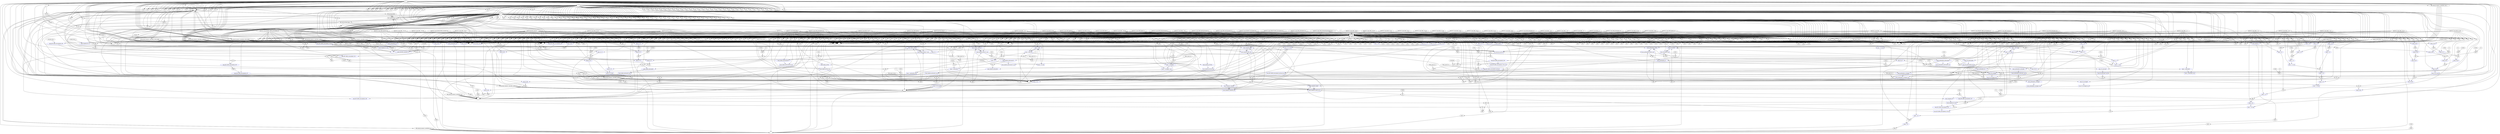 //----------------------------------------------------------------------------//
// Generated by LegUp High-Level Synthesis Tool Version 4.0 (http://legup.org)
// Compiled: Sun Jun 19 18:41:14 2016
// University of Toronto
// For research and academic purposes only. Commercial use is prohibited.
// Please send bugs to: legup@eecg.toronto.edu
// Date: Sat Apr 22 12:02:16 2017
//----------------------------------------------------------------------------//

digraph {
Node0x4668720[label="?"];
Node0x466d160[label="0"];
Node0x466d160 -> Node0x4668720;
Node0x46ca740[label="EQ"];
Node0x46ca740 -> Node0x4668720;
Node0x46caa20[label="EQ"];
Node0x46caa20 -> Node0x4668720;
Node0x46cacf0[label="EQ"];
Node0x46cacf0 -> Node0x4668720;
Node0x46689a0[label="?"];
Node0x466d160 -> Node0x46689a0;
Node0x4669c00[label="BF_encrypt_memory_controller_enable_a"];
Node0x4669c00 -> Node0x46689a0;
Node0x4669c00 -> Node0x46689a0;
Node0x4669c00 -> Node0x46689a0;
Node0x4669c00 -> Node0x46689a0;
Node0x4669c00 -> Node0x46689a0;
Node0x4669c00 -> Node0x46689a0;
Node0x46787d0[label="1"];
Node0x46787d0 -> Node0x46689a0;
Node0x46787d0 -> Node0x46689a0;
Node0x46787d0 -> Node0x46689a0;
Node0x46787d0 -> Node0x46689a0;
Node0x46787d0 -> Node0x46689a0;
Node0x46787d0 -> Node0x46689a0;
Node0x46787d0 -> Node0x46689a0;
Node0x46787d0 -> Node0x46689a0;
Node0x46787d0 -> Node0x46689a0;
Node0x46787d0 -> Node0x46689a0;
Node0x46787d0 -> Node0x46689a0;
Node0x46cb150[label="EQ"];
Node0x46cb150 -> Node0x46689a0;
Node0x46cb960[label="EQ"];
Node0x46cb960 -> Node0x46689a0;
Node0x46cbc20[label="EQ"];
Node0x46cbc20 -> Node0x46689a0;
Node0x46cbee0[label="EQ"];
Node0x46cbee0 -> Node0x46689a0;
Node0x46cc1a0[label="EQ"];
Node0x46cc1a0 -> Node0x46689a0;
Node0x46cc460[label="EQ"];
Node0x46cc460 -> Node0x46689a0;
Node0x46cc720[label="EQ"];
Node0x46cc720 -> Node0x46689a0;
Node0x46cc9e0[label="EQ"];
Node0x46cc9e0 -> Node0x46689a0;
Node0x46ccca0[label="EQ"];
Node0x46ccca0 -> Node0x46689a0;
Node0x46ccf60[label="EQ"];
Node0x46ccf60 -> Node0x46689a0;
Node0x46cd220[label="EQ"];
Node0x46cd220 -> Node0x46689a0;
Node0x46cd4e0[label="EQ"];
Node0x46cd4e0 -> Node0x46689a0;
Node0x46cd7a0[label="EQ"];
Node0x46cd7a0 -> Node0x46689a0;
Node0x46cda60[label="EQ"];
Node0x46cda60 -> Node0x46689a0;
Node0x46cdd20[label="EQ"];
Node0x46cdd20 -> Node0x46689a0;
Node0x46ce0f0[label="EQ"];
Node0x46ce0f0 -> Node0x46689a0;
Node0x46ce3b0[label="EQ"];
Node0x46ce3b0 -> Node0x46689a0;
Node0x4668ad0[label="?"];
Node0x466d160 -> Node0x4668ad0;
Node0x4669ea0[label="BF_encrypt_memory_controller_address_a"];
Node0x4669ea0 -> Node0x4668ad0;
Node0x4669ea0 -> Node0x4668ad0;
Node0x4669ea0 -> Node0x4668ad0;
Node0x4669ea0 -> Node0x4668ad0;
Node0x4669ea0 -> Node0x4668ad0;
Node0x4669ea0 -> Node0x4668ad0;
Node0x46ce900[label="main_lrphiii_p102iii_reg",shape=box,color=blue];
Node0x46ce900 -> Node0x4668ad0;
Node0x46cfb70[label="main_lrphi4ii_p102i2ii_reg",shape=box,color=blue];
Node0x46cfb70 -> Node0x4668ad0;
Node0x46d0e00[label="main_7_scevgep11",color=blue];
Node0x46d0e00 -> Node0x4668ad0;
Node0x46d1b70[label="main_7_scevgep11_reg",shape=box,color=blue];
Node0x46d1b70 -> Node0x4668ad0;
Node0x466deb0[label="main_33_34",color=blue];
Node0x466deb0 -> Node0x4668ad0;
Node0x466dc90[label="main_33_34_reg",shape=box,color=blue];
Node0x466dc90 -> Node0x4668ad0;
Node0x46d2120[label="main_36_scevgep9_reg",shape=box,color=blue];
Node0x46d2120 -> Node0x4668ad0;
Node0x466dc90 -> Node0x4668ad0;
Node0x46d40e0[label="main_preheaderii_scevgep4_reg",shape=box,color=blue];
Node0x46d40e0 -> Node0x4668ad0;
Node0x466dc90 -> Node0x4668ad0;
Node0x466dc90 -> Node0x4668ad0;
Node0x46d6180[label="EQ"];
Node0x46d6180 -> Node0x4668ad0;
Node0x46d6460[label="EQ"];
Node0x46d6460 -> Node0x4668ad0;
Node0x46d6720[label="EQ"];
Node0x46d6720 -> Node0x4668ad0;
Node0x46d69e0[label="EQ"];
Node0x46d69e0 -> Node0x4668ad0;
Node0x46d6ca0[label="EQ"];
Node0x46d6ca0 -> Node0x4668ad0;
Node0x46d6f60[label="EQ"];
Node0x46d6f60 -> Node0x4668ad0;
Node0x46d7220[label="EQ"];
Node0x46d7220 -> Node0x4668ad0;
Node0x46d74e0[label="EQ"];
Node0x46d74e0 -> Node0x4668ad0;
Node0x46d77a0[label="EQ"];
Node0x46d77a0 -> Node0x4668ad0;
Node0x46d7a60[label="EQ"];
Node0x46d7a60 -> Node0x4668ad0;
Node0x46d7d20[label="EQ"];
Node0x46d7d20 -> Node0x4668ad0;
Node0x46d7fe0[label="EQ"];
Node0x46d7fe0 -> Node0x4668ad0;
Node0x46d82a0[label="EQ"];
Node0x46d82a0 -> Node0x4668ad0;
Node0x46d8560[label="EQ"];
Node0x46d8560 -> Node0x4668ad0;
Node0x46d8820[label="EQ"];
Node0x46d8820 -> Node0x4668ad0;
Node0x46d8bf0[label="EQ"];
Node0x46d8bf0 -> Node0x4668ad0;
Node0x46d8eb0[label="EQ"];
Node0x46d8eb0 -> Node0x4668ad0;
Node0x4668c10[label="?"];
Node0x466d160 -> Node0x4668c10;
Node0x466a980[label="BF_encrypt_memory_controller_write_enabl..."];
Node0x466a980 -> Node0x4668c10;
Node0x466a980 -> Node0x4668c10;
Node0x466a980 -> Node0x4668c10;
Node0x466a980 -> Node0x4668c10;
Node0x466a980 -> Node0x4668c10;
Node0x466a980 -> Node0x4668c10;
Node0x46787d0 -> Node0x4668c10;
Node0x46787d0 -> Node0x4668c10;
Node0x466d160 -> Node0x4668c10;
Node0x46787d0 -> Node0x4668c10;
Node0x46787d0 -> Node0x4668c10;
Node0x466d160 -> Node0x4668c10;
Node0x46787d0 -> Node0x4668c10;
Node0x466d160 -> Node0x4668c10;
Node0x46787d0 -> Node0x4668c10;
Node0x46787d0 -> Node0x4668c10;
Node0x466d160 -> Node0x4668c10;
Node0x46d9310[label="EQ"];
Node0x46d9310 -> Node0x4668c10;
Node0x46d9b20[label="EQ"];
Node0x46d9b20 -> Node0x4668c10;
Node0x46d9de0[label="EQ"];
Node0x46d9de0 -> Node0x4668c10;
Node0x46da0a0[label="EQ"];
Node0x46da0a0 -> Node0x4668c10;
Node0x46da360[label="EQ"];
Node0x46da360 -> Node0x4668c10;
Node0x46da620[label="EQ"];
Node0x46da620 -> Node0x4668c10;
Node0x46da8e0[label="EQ"];
Node0x46da8e0 -> Node0x4668c10;
Node0x46daba0[label="EQ"];
Node0x46daba0 -> Node0x4668c10;
Node0x46dae60[label="EQ"];
Node0x46dae60 -> Node0x4668c10;
Node0x46db120[label="EQ"];
Node0x46db120 -> Node0x4668c10;
Node0x46db3e0[label="EQ"];
Node0x46db3e0 -> Node0x4668c10;
Node0x46db6a0[label="EQ"];
Node0x46db6a0 -> Node0x4668c10;
Node0x46db960[label="EQ"];
Node0x46db960 -> Node0x4668c10;
Node0x46dbc20[label="EQ"];
Node0x46dbc20 -> Node0x4668c10;
Node0x46dbee0[label="EQ"];
Node0x46dbee0 -> Node0x4668c10;
Node0x46dc2b0[label="EQ"];
Node0x46dc2b0 -> Node0x4668c10;
Node0x46dc570[label="EQ"];
Node0x46dc570 -> Node0x4668c10;
Node0x4668d40[label="?"];
Node0x466d160 -> Node0x4668d40;
Node0x466abe0[label="BF_encrypt_memory_controller_in_a"];
Node0x466abe0 -> Node0x4668d40;
Node0x466abe0 -> Node0x4668d40;
Node0x466abe0 -> Node0x4668d40;
Node0x466abe0 -> Node0x4668d40;
Node0x466abe0 -> Node0x4668d40;
Node0x466abe0 -> Node0x4668d40;
Node0x46dcac0[label="ZEXT"];
Node0x46dcac0 -> Node0x4668d40;
Node0x46dd3e0[label="ZEXT"];
Node0x46dd3e0 -> Node0x4668d40;
Node0x46ddd20[label="ZEXT"];
Node0x46ddd20 -> Node0x4668d40;
Node0x46e7080[label="ZEXT"];
Node0x46e7080 -> Node0x4668d40;
Node0x46e7480[label="ZEXT"];
Node0x46e7480 -> Node0x4668d40;
Node0x46e7e10[label="ZEXT"];
Node0x46e7e10 -> Node0x4668d40;
Node0x46e8780[label="ZEXT"];
Node0x46e8780 -> Node0x4668d40;
Node0x46efd50[label="EQ"];
Node0x46efd50 -> Node0x4668d40;
Node0x46f0010[label="EQ"];
Node0x46f0010 -> Node0x4668d40;
Node0x46f02d0[label="EQ"];
Node0x46f02d0 -> Node0x4668d40;
Node0x46f0620[label="EQ"];
Node0x46f0620 -> Node0x4668d40;
Node0x46f08e0[label="EQ"];
Node0x46f08e0 -> Node0x4668d40;
Node0x46f0ba0[label="EQ"];
Node0x46f0ba0 -> Node0x4668d40;
Node0x46f0e60[label="EQ"];
Node0x46f0e60 -> Node0x4668d40;
Node0x46f1120[label="EQ"];
Node0x46f1120 -> Node0x4668d40;
Node0x46f13e0[label="EQ"];
Node0x46f13e0 -> Node0x4668d40;
Node0x46f16a0[label="EQ"];
Node0x46f16a0 -> Node0x4668d40;
Node0x46f1960[label="EQ"];
Node0x46f1960 -> Node0x4668d40;
Node0x46f1c20[label="EQ"];
Node0x46f1c20 -> Node0x4668d40;
Node0x46f1ee0[label="EQ"];
Node0x46f1ee0 -> Node0x4668d40;
Node0x4668e90[label="?"];
Node0x466d160 -> Node0x4668e90;
Node0x466aed0[label="BF_encrypt_memory_controller_size_a"];
Node0x466aed0 -> Node0x4668e90;
Node0x466aed0 -> Node0x4668e90;
Node0x466aed0 -> Node0x4668e90;
Node0x466aed0 -> Node0x4668e90;
Node0x466aed0 -> Node0x4668e90;
Node0x466aed0 -> Node0x4668e90;
Node0x46f2430[label="2"];
Node0x46f2430 -> Node0x4668e90;
Node0x46f2630[label="2"];
Node0x46f2630 -> Node0x4668e90;
Node0x46f2870[label="2"];
Node0x46f2870 -> Node0x4668e90;
Node0x46f2a70[label="2"];
Node0x46f2a70 -> Node0x4668e90;
Node0x46f2c70[label="2"];
Node0x46f2c70 -> Node0x4668e90;
Node0x46f2e70[label="2"];
Node0x46f2e70 -> Node0x4668e90;
Node0x46f3070[label="2"];
Node0x46f3070 -> Node0x4668e90;
Node0x46f3270[label="2"];
Node0x46f3270 -> Node0x4668e90;
Node0x46f3470[label="2"];
Node0x46f3470 -> Node0x4668e90;
Node0x46f3670[label="2"];
Node0x46f3670 -> Node0x4668e90;
Node0x46f3900[label="2"];
Node0x46f3900 -> Node0x4668e90;
Node0x46f3b00[label="EQ"];
Node0x46f3b00 -> Node0x4668e90;
Node0x46f3de0[label="EQ"];
Node0x46f3de0 -> Node0x4668e90;
Node0x46f40a0[label="EQ"];
Node0x46f40a0 -> Node0x4668e90;
Node0x46f4360[label="EQ"];
Node0x46f4360 -> Node0x4668e90;
Node0x46f4620[label="EQ"];
Node0x46f4620 -> Node0x4668e90;
Node0x46f48e0[label="EQ"];
Node0x46f48e0 -> Node0x4668e90;
Node0x46f4ba0[label="EQ"];
Node0x46f4ba0 -> Node0x4668e90;
Node0x46f4e60[label="EQ"];
Node0x46f4e60 -> Node0x4668e90;
Node0x46f5120[label="EQ"];
Node0x46f5120 -> Node0x4668e90;
Node0x46f53e0[label="EQ"];
Node0x46f53e0 -> Node0x4668e90;
Node0x46f56a0[label="EQ"];
Node0x46f56a0 -> Node0x4668e90;
Node0x46f5960[label="EQ"];
Node0x46f5960 -> Node0x4668e90;
Node0x46f5c20[label="EQ"];
Node0x46f5c20 -> Node0x4668e90;
Node0x46f5ee0[label="EQ"];
Node0x46f5ee0 -> Node0x4668e90;
Node0x46f61a0[label="EQ"];
Node0x46f61a0 -> Node0x4668e90;
Node0x46f6570[label="EQ"];
Node0x46f6570 -> Node0x4668e90;
Node0x46f6830[label="EQ"];
Node0x46f6830 -> Node0x4668e90;
Node0x46690f0[label="?"];
Node0x466d160 -> Node0x46690f0;
Node0x466b230[label="BF_encrypt_memory_controller_enable_b"];
Node0x466b230 -> Node0x46690f0;
Node0x466b230 -> Node0x46690f0;
Node0x466b230 -> Node0x46690f0;
Node0x466b230 -> Node0x46690f0;
Node0x466b230 -> Node0x46690f0;
Node0x466b230 -> Node0x46690f0;
Node0x46787d0 -> Node0x46690f0;
Node0x46787d0 -> Node0x46690f0;
Node0x46787d0 -> Node0x46690f0;
Node0x46787d0 -> Node0x46690f0;
Node0x46787d0 -> Node0x46690f0;
Node0x46787d0 -> Node0x46690f0;
Node0x46787d0 -> Node0x46690f0;
Node0x46f6c90[label="EQ"];
Node0x46f6c90 -> Node0x46690f0;
Node0x46f72d0[label="EQ"];
Node0x46f72d0 -> Node0x46690f0;
Node0x46f7590[label="EQ"];
Node0x46f7590 -> Node0x46690f0;
Node0x46f78e0[label="EQ"];
Node0x46f78e0 -> Node0x46690f0;
Node0x46f7ba0[label="EQ"];
Node0x46f7ba0 -> Node0x46690f0;
Node0x46f7e60[label="EQ"];
Node0x46f7e60 -> Node0x46690f0;
Node0x46f8120[label="EQ"];
Node0x46f8120 -> Node0x46690f0;
Node0x46f83e0[label="EQ"];
Node0x46f83e0 -> Node0x46690f0;
Node0x46f86a0[label="EQ"];
Node0x46f86a0 -> Node0x46690f0;
Node0x46f8960[label="EQ"];
Node0x46f8960 -> Node0x46690f0;
Node0x46f8c20[label="EQ"];
Node0x46f8c20 -> Node0x46690f0;
Node0x46f8ee0[label="EQ"];
Node0x46f8ee0 -> Node0x46690f0;
Node0x46f91a0[label="EQ"];
Node0x46f91a0 -> Node0x46690f0;
Node0x4669220[label="?"];
Node0x466d160 -> Node0x4669220;
Node0x466b4b0[label="BF_encrypt_memory_controller_address_b"];
Node0x466b4b0 -> Node0x4669220;
Node0x466b4b0 -> Node0x4669220;
Node0x466b4b0 -> Node0x4669220;
Node0x466b4b0 -> Node0x4669220;
Node0x466b4b0 -> Node0x4669220;
Node0x466b4b0 -> Node0x4669220;
Node0x46f96f0[label="main_33_35",color=blue];
Node0x46f96f0 -> Node0x4669220;
Node0x46fa630[label="main_33_35_reg",shape=box,color=blue];
Node0x46fa630 -> Node0x4669220;
Node0x46faba0[label="main_36_scevgep8_reg",shape=box,color=blue];
Node0x46faba0 -> Node0x4669220;
Node0x46fa630 -> Node0x4669220;
Node0x46fc720[label="main_preheaderii_scevgep3_reg",shape=box,color=blue];
Node0x46fc720 -> Node0x4669220;
Node0x46fa630 -> Node0x4669220;
Node0x46fa630 -> Node0x4669220;
Node0x46fe310[label="EQ"];
Node0x46fe310 -> Node0x4669220;
Node0x46fe5f0[label="EQ"];
Node0x46fe5f0 -> Node0x4669220;
Node0x46fe8b0[label="EQ"];
Node0x46fe8b0 -> Node0x4669220;
Node0x46fec00[label="EQ"];
Node0x46fec00 -> Node0x4669220;
Node0x46feec0[label="EQ"];
Node0x46feec0 -> Node0x4669220;
Node0x46ff180[label="EQ"];
Node0x46ff180 -> Node0x4669220;
Node0x46ff440[label="EQ"];
Node0x46ff440 -> Node0x4669220;
Node0x46ff700[label="EQ"];
Node0x46ff700 -> Node0x4669220;
Node0x46ff9c0[label="EQ"];
Node0x46ff9c0 -> Node0x4669220;
Node0x46ffc80[label="EQ"];
Node0x46ffc80 -> Node0x4669220;
Node0x46fff40[label="EQ"];
Node0x46fff40 -> Node0x4669220;
Node0x4700200[label="EQ"];
Node0x4700200 -> Node0x4669220;
Node0x47004c0[label="EQ"];
Node0x47004c0 -> Node0x4669220;
Node0x4669350[label="?"];
Node0x466d160 -> Node0x4669350;
Node0x466b730[label="BF_encrypt_memory_controller_write_enabl..."];
Node0x466b730 -> Node0x4669350;
Node0x466b730 -> Node0x4669350;
Node0x466b730 -> Node0x4669350;
Node0x466b730 -> Node0x4669350;
Node0x466b730 -> Node0x4669350;
Node0x466b730 -> Node0x4669350;
Node0x46787d0 -> Node0x4669350;
Node0x466d160 -> Node0x4669350;
Node0x46787d0 -> Node0x4669350;
Node0x466d160 -> Node0x4669350;
Node0x46787d0 -> Node0x4669350;
Node0x46787d0 -> Node0x4669350;
Node0x466d160 -> Node0x4669350;
Node0x4700920[label="EQ"];
Node0x4700920 -> Node0x4669350;
Node0x4700f60[label="EQ"];
Node0x4700f60 -> Node0x4669350;
Node0x4701220[label="EQ"];
Node0x4701220 -> Node0x4669350;
Node0x4701570[label="EQ"];
Node0x4701570 -> Node0x4669350;
Node0x4701830[label="EQ"];
Node0x4701830 -> Node0x4669350;
Node0x4701af0[label="EQ"];
Node0x4701af0 -> Node0x4669350;
Node0x4701db0[label="EQ"];
Node0x4701db0 -> Node0x4669350;
Node0x4702070[label="EQ"];
Node0x4702070 -> Node0x4669350;
Node0x4702330[label="EQ"];
Node0x4702330 -> Node0x4669350;
Node0x47025f0[label="EQ"];
Node0x47025f0 -> Node0x4669350;
Node0x47028b0[label="EQ"];
Node0x47028b0 -> Node0x4669350;
Node0x4702b70[label="EQ"];
Node0x4702b70 -> Node0x4669350;
Node0x4702e30[label="EQ"];
Node0x4702e30 -> Node0x4669350;
Node0x4668e00[label="?"];
Node0x466d160 -> Node0x4668e00;
Node0x466ae80[label="BF_encrypt_memory_controller_in_b"];
Node0x466ae80 -> Node0x4668e00;
Node0x466ae80 -> Node0x4668e00;
Node0x466ae80 -> Node0x4668e00;
Node0x466ae80 -> Node0x4668e00;
Node0x466ae80 -> Node0x4668e00;
Node0x466ae80 -> Node0x4668e00;
Node0x4703380[label="ZEXT"];
Node0x4703380 -> Node0x4668e00;
Node0x47037a0[label="ZEXT"];
Node0x47037a0 -> Node0x4668e00;
Node0x4704210[label="ZEXT"];
Node0x4704210 -> Node0x4668e00;
Node0x4704b80[label="ZEXT"];
Node0x4704b80 -> Node0x4668e00;
Node0x470bfa0[label="EQ"];
Node0x470bfa0 -> Node0x4668e00;
Node0x470c260[label="EQ"];
Node0x470c260 -> Node0x4668e00;
Node0x470c520[label="EQ"];
Node0x470c520 -> Node0x4668e00;
Node0x470c7e0[label="EQ"];
Node0x470c7e0 -> Node0x4668e00;
Node0x470caa0[label="EQ"];
Node0x470caa0 -> Node0x4668e00;
Node0x470cd60[label="EQ"];
Node0x470cd60 -> Node0x4668e00;
Node0x470d0b0[label="EQ"];
Node0x470d0b0 -> Node0x4668e00;
Node0x470d370[label="EQ"];
Node0x470d370 -> Node0x4668e00;
Node0x470d630[label="EQ"];
Node0x470d630 -> Node0x4668e00;
Node0x470d8f0[label="EQ"];
Node0x470d8f0 -> Node0x4668e00;
Node0x46695f0[label="?"];
Node0x466d160 -> Node0x46695f0;
Node0x466bcb0[label="BF_encrypt_memory_controller_size_b"];
Node0x466bcb0 -> Node0x46695f0;
Node0x466bcb0 -> Node0x46695f0;
Node0x466bcb0 -> Node0x46695f0;
Node0x466bcb0 -> Node0x46695f0;
Node0x466bcb0 -> Node0x46695f0;
Node0x466bcb0 -> Node0x46695f0;
Node0x470de40[label="2"];
Node0x470de40 -> Node0x46695f0;
Node0x470e040[label="2"];
Node0x470e040 -> Node0x46695f0;
Node0x470e280[label="2"];
Node0x470e280 -> Node0x46695f0;
Node0x470e480[label="2"];
Node0x470e480 -> Node0x46695f0;
Node0x470e680[label="2"];
Node0x470e680 -> Node0x46695f0;
Node0x470e880[label="2"];
Node0x470e880 -> Node0x46695f0;
Node0x470ea80[label="2"];
Node0x470ea80 -> Node0x46695f0;
Node0x470ec80[label="EQ"];
Node0x470ec80 -> Node0x46695f0;
Node0x470ef60[label="EQ"];
Node0x470ef60 -> Node0x46695f0;
Node0x470f220[label="EQ"];
Node0x470f220 -> Node0x46695f0;
Node0x470f570[label="EQ"];
Node0x470f570 -> Node0x46695f0;
Node0x470f830[label="EQ"];
Node0x470f830 -> Node0x46695f0;
Node0x470faf0[label="EQ"];
Node0x470faf0 -> Node0x46695f0;
Node0x470fdb0[label="EQ"];
Node0x470fdb0 -> Node0x46695f0;
Node0x4710070[label="EQ"];
Node0x4710070 -> Node0x46695f0;
Node0x4710330[label="EQ"];
Node0x4710330 -> Node0x46695f0;
Node0x47105f0[label="EQ"];
Node0x47105f0 -> Node0x46695f0;
Node0x47108b0[label="EQ"];
Node0x47108b0 -> Node0x46695f0;
Node0x4710b70[label="EQ"];
Node0x4710b70 -> Node0x46695f0;
Node0x4710e30[label="EQ"];
Node0x4710e30 -> Node0x46695f0;
Node0x4669850[label="?"];
Node0x4711120[label="0"];
Node0x4711120 -> Node0x4669850;
Node0x46c23c0[label="main_BF_cfb64_encryptexiti_108_reg",shape=box,color=blue];
Node0x46c23c0 -> Node0x4669850;
Node0x4711390[label="EQ"];
Node0x4711390 -> Node0x4669850;
Node0x4711660[label="EQ"];
Node0x4711660 -> Node0x4669850;
Node0x4767870[label="",color=blue,color=blue,color=blue];
Node0x4767970[label="WRITE"];
Node0x4767970 -> Node0x4767870;
Node0x4767e20[label="WRITE"];
Node0x4767e20 -> Node0x4767870;
Node0x4768220[label="WRITE"];
Node0x4768220 -> Node0x4767870;
Node0x4768650[label="EQ"];
Node0x4768650 -> Node0x4767870;
Node0x4768930[label="EQ"];
Node0x4768930 -> Node0x4767870;
Node0x4768c10[label="EQ"];
Node0x4768c10 -> Node0x4767870;
Node0x4668870[label="?"];
Node0x4668870 -> Node0x46ca740;
Node0x466d160 -> Node0x46ca740;
Node0x466e4f0[label="cur_state",shape=box];
Node0x466e4f0 -> Node0x46caa20;
Node0x466e6f0[label="LEGUP_0"];
Node0x466e6f0 -> Node0x46caa20;
Node0x466e4f0 -> Node0x46cacf0;
Node0x46776a0[label="LEGUP_F_main_BB__116_59"];
Node0x46776a0 -> Node0x46cacf0;
Node0x4669980[label="?"];
Node0x4669980 -> Node0x4669c00;
Node0x466e4f0 -> Node0x46cb150;
Node0x46721d0[label="LEGUP_function_call_24"];
Node0x46721d0 -> Node0x46cb150;
Node0x466e4f0 -> Node0x46cb960;
Node0x46721d0 -> Node0x46cb960;
Node0x466e4f0 -> Node0x46cbc20;
Node0x46734a0[label="LEGUP_function_call_31"];
Node0x46734a0 -> Node0x46cbc20;
Node0x466e4f0 -> Node0x46cbee0;
Node0x46734a0 -> Node0x46cbee0;
Node0x466e4f0 -> Node0x46cc1a0;
Node0x46757a0[label="LEGUP_function_call_45"];
Node0x46757a0 -> Node0x46cc1a0;
Node0x466e4f0 -> Node0x46cc460;
Node0x46757a0 -> Node0x46cc460;
Node0x466e4f0 -> Node0x46cc720;
Node0x466f5b0[label="LEGUP_F_main_BB_lrphiii_6"];
Node0x466f5b0 -> Node0x46cc720;
Node0x466e4f0 -> Node0x46cc9e0;
Node0x466ffd0[label="LEGUP_F_main_BB_lrphi4ii_10"];
Node0x466ffd0 -> Node0x46cc9e0;
Node0x466e4f0 -> Node0x46ccca0;
Node0x4670710[label="LEGUP_F_main_BB__7_13"];
Node0x4670710 -> Node0x46ccca0;
Node0x466e4f0 -> Node0x46ccf60;
Node0x46715f0[label="LEGUP_F_main_BB__7_19"];
Node0x46715f0 -> Node0x46ccf60;
Node0x466e4f0 -> Node0x46cd220;
Node0x4671a90[label="LEGUP_F_main_BB__33_21"];
Node0x4671a90 -> Node0x46cd220;
Node0x466e4f0 -> Node0x46cd4e0;
Node0x4672420[label="LEGUP_F_main_BB__36_25"];
Node0x4672420 -> Node0x46cd4e0;
Node0x466e4f0 -> Node0x46cd7a0;
Node0x4672910[label="LEGUP_F_main_BB__36_27"];
Node0x4672910 -> Node0x46cd7a0;
Node0x466e4f0 -> Node0x46cda60;
Node0x46736f0[label="LEGUP_F_main_BB_preheaderii_32"];
Node0x46736f0 -> Node0x46cda60;
Node0x466e4f0 -> Node0x46cdd20;
Node0x4673be0[label="LEGUP_F_main_BB_preheaderii_34"];
Node0x4673be0 -> Node0x46cdd20;
Node0x466e4f0 -> Node0x46ce0f0;
Node0x4674e60[label="LEGUP_F_main_BB__55_41"];
Node0x4674e60 -> Node0x46ce0f0;
Node0x466e4f0 -> Node0x46ce3b0;
Node0x46759f0[label="LEGUP_F_main_BB__55_46"];
Node0x46759f0 -> Node0x46ce3b0;
Node0x4669980 -> Node0x4669ea0;
Node0x46ceb00[label="main_lrphiii_p102iii",color=blue];
Node0x46ceb00 -> Node0x46ce900;
Node0x46cf8b0[label="EQ"];
Node0x46cf8b0 -> Node0x46ce900;
Node0x46cfd90[label="main_lrphi4ii_p102i2ii",color=blue];
Node0x46cfd90 -> Node0x46cfb70;
Node0x46d0b40[label="EQ"];
Node0x46d0b40 -> Node0x46cfb70;
Node0x46d0fe0[label="OR"];
Node0x46d0fe0 -> Node0x46d0e00;
Node0x46d18b0[label="EQ"];
Node0x46d18b0 -> Node0x46d0e00;
Node0x46d0e00 -> Node0x46d1b70;
Node0x46d1dc0[label="EQ"];
Node0x46d1dc0 -> Node0x46d1b70;
Node0x466e0b0[label="`TAG_main_0_inii_a"];
Node0x466e0b0 -> Node0x466deb0;
Node0x466e2d0[label="EQ"];
Node0x466e2d0 -> Node0x466deb0;
Node0x466deb0 -> Node0x466dc90;
Node0x46c9a60[label="EQ"];
Node0x46c9a60 -> Node0x466dc90;
Node0x46d2320[label="main_36_scevgep9",color=blue];
Node0x46d2320 -> Node0x46d2120;
Node0x46d3df0[label="EQ"];
Node0x46d3df0 -> Node0x46d2120;
Node0x46d42e0[label="main_preheaderii_scevgep4",color=blue];
Node0x46d42e0 -> Node0x46d40e0;
Node0x46d5db0[label="EQ"];
Node0x46d5db0 -> Node0x46d40e0;
Node0x466e4f0 -> Node0x46d6180;
Node0x46721d0 -> Node0x46d6180;
Node0x466e4f0 -> Node0x46d6460;
Node0x46721d0 -> Node0x46d6460;
Node0x466e4f0 -> Node0x46d6720;
Node0x46734a0 -> Node0x46d6720;
Node0x466e4f0 -> Node0x46d69e0;
Node0x46734a0 -> Node0x46d69e0;
Node0x466e4f0 -> Node0x46d6ca0;
Node0x46757a0 -> Node0x46d6ca0;
Node0x466e4f0 -> Node0x46d6f60;
Node0x46757a0 -> Node0x46d6f60;
Node0x466e4f0 -> Node0x46d7220;
Node0x466f5b0 -> Node0x46d7220;
Node0x466e4f0 -> Node0x46d74e0;
Node0x466ffd0 -> Node0x46d74e0;
Node0x466e4f0 -> Node0x46d77a0;
Node0x4670710 -> Node0x46d77a0;
Node0x466e4f0 -> Node0x46d7a60;
Node0x46715f0 -> Node0x46d7a60;
Node0x466e4f0 -> Node0x46d7d20;
Node0x4671a90 -> Node0x46d7d20;
Node0x466e4f0 -> Node0x46d7fe0;
Node0x4672420 -> Node0x46d7fe0;
Node0x466e4f0 -> Node0x46d82a0;
Node0x4672910 -> Node0x46d82a0;
Node0x466e4f0 -> Node0x46d8560;
Node0x46736f0 -> Node0x46d8560;
Node0x466e4f0 -> Node0x46d8820;
Node0x4673be0 -> Node0x46d8820;
Node0x466e4f0 -> Node0x46d8bf0;
Node0x4674e60 -> Node0x46d8bf0;
Node0x466e4f0 -> Node0x46d8eb0;
Node0x46759f0 -> Node0x46d8eb0;
Node0x4669980 -> Node0x466a980;
Node0x466e4f0 -> Node0x46d9310;
Node0x46721d0 -> Node0x46d9310;
Node0x466e4f0 -> Node0x46d9b20;
Node0x46721d0 -> Node0x46d9b20;
Node0x466e4f0 -> Node0x46d9de0;
Node0x46734a0 -> Node0x46d9de0;
Node0x466e4f0 -> Node0x46da0a0;
Node0x46734a0 -> Node0x46da0a0;
Node0x466e4f0 -> Node0x46da360;
Node0x46757a0 -> Node0x46da360;
Node0x466e4f0 -> Node0x46da620;
Node0x46757a0 -> Node0x46da620;
Node0x466e4f0 -> Node0x46da8e0;
Node0x466f5b0 -> Node0x46da8e0;
Node0x466e4f0 -> Node0x46daba0;
Node0x466ffd0 -> Node0x46daba0;
Node0x466e4f0 -> Node0x46dae60;
Node0x4670710 -> Node0x46dae60;
Node0x466e4f0 -> Node0x46db120;
Node0x46715f0 -> Node0x46db120;
Node0x466e4f0 -> Node0x46db3e0;
Node0x4671a90 -> Node0x46db3e0;
Node0x466e4f0 -> Node0x46db6a0;
Node0x4672420 -> Node0x46db6a0;
Node0x466e4f0 -> Node0x46db960;
Node0x4672910 -> Node0x46db960;
Node0x466e4f0 -> Node0x46dbc20;
Node0x46736f0 -> Node0x46dbc20;
Node0x466e4f0 -> Node0x46dbee0;
Node0x4673be0 -> Node0x46dbee0;
Node0x466e4f0 -> Node0x46dc2b0;
Node0x4674e60 -> Node0x46dc2b0;
Node0x466e4f0 -> Node0x46dc570;
Node0x46759f0 -> Node0x46dc570;
Node0x4669980 -> Node0x466abe0;
Node0x46dccc0[label="main_lrphiii_3",color=blue];
Node0x46dccc0 -> Node0x46dcac0;
Node0x46dd600[label="main_lrphi4ii_4",color=blue];
Node0x46dd600 -> Node0x46dd3e0;
Node0x46ddf00[label="main_7_31",color=blue];
Node0x46ddf00 -> Node0x46ddd20;
Node0x46e7260[label="32'd0"];
Node0x46e7260 -> Node0x46e7080;
Node0x46e7680[label="main_36_39",color=blue];
Node0x46e7680 -> Node0x46e7480;
Node0x46e7ff0[label="main_preheaderii_43",color=blue];
Node0x46e7ff0 -> Node0x46e7e10;
Node0x46e8960[label="main_55_69",color=blue];
Node0x46e8960 -> Node0x46e8780;
Node0x466e4f0 -> Node0x46efd50;
Node0x46721d0 -> Node0x46efd50;
Node0x466e4f0 -> Node0x46f0010;
Node0x46721d0 -> Node0x46f0010;
Node0x466e4f0 -> Node0x46f02d0;
Node0x46734a0 -> Node0x46f02d0;
Node0x466e4f0 -> Node0x46f0620;
Node0x46734a0 -> Node0x46f0620;
Node0x466e4f0 -> Node0x46f08e0;
Node0x46757a0 -> Node0x46f08e0;
Node0x466e4f0 -> Node0x46f0ba0;
Node0x46757a0 -> Node0x46f0ba0;
Node0x466e4f0 -> Node0x46f0e60;
Node0x466f5b0 -> Node0x46f0e60;
Node0x466e4f0 -> Node0x46f1120;
Node0x466ffd0 -> Node0x46f1120;
Node0x466e4f0 -> Node0x46f13e0;
Node0x46715f0 -> Node0x46f13e0;
Node0x466e4f0 -> Node0x46f16a0;
Node0x4671a90 -> Node0x46f16a0;
Node0x466e4f0 -> Node0x46f1960;
Node0x4672910 -> Node0x46f1960;
Node0x466e4f0 -> Node0x46f1c20;
Node0x4673be0 -> Node0x46f1c20;
Node0x466e4f0 -> Node0x46f1ee0;
Node0x4674e60 -> Node0x46f1ee0;
Node0x4669980 -> Node0x466aed0;
Node0x466d160 -> Node0x466aed0;
Node0x466e4f0 -> Node0x46f3b00;
Node0x46721d0 -> Node0x46f3b00;
Node0x466e4f0 -> Node0x46f3de0;
Node0x46721d0 -> Node0x46f3de0;
Node0x466e4f0 -> Node0x46f40a0;
Node0x46734a0 -> Node0x46f40a0;
Node0x466e4f0 -> Node0x46f4360;
Node0x46734a0 -> Node0x46f4360;
Node0x466e4f0 -> Node0x46f4620;
Node0x46757a0 -> Node0x46f4620;
Node0x466e4f0 -> Node0x46f48e0;
Node0x46757a0 -> Node0x46f48e0;
Node0x466e4f0 -> Node0x46f4ba0;
Node0x466f5b0 -> Node0x46f4ba0;
Node0x466e4f0 -> Node0x46f4e60;
Node0x466ffd0 -> Node0x46f4e60;
Node0x466e4f0 -> Node0x46f5120;
Node0x4670710 -> Node0x46f5120;
Node0x466e4f0 -> Node0x46f53e0;
Node0x46715f0 -> Node0x46f53e0;
Node0x466e4f0 -> Node0x46f56a0;
Node0x4671a90 -> Node0x46f56a0;
Node0x466e4f0 -> Node0x46f5960;
Node0x4672420 -> Node0x46f5960;
Node0x466e4f0 -> Node0x46f5c20;
Node0x4672910 -> Node0x46f5c20;
Node0x466e4f0 -> Node0x46f5ee0;
Node0x46736f0 -> Node0x46f5ee0;
Node0x466e4f0 -> Node0x46f61a0;
Node0x4673be0 -> Node0x46f61a0;
Node0x466e4f0 -> Node0x46f6570;
Node0x4674e60 -> Node0x46f6570;
Node0x466e4f0 -> Node0x46f6830;
Node0x46759f0 -> Node0x46f6830;
Node0x4669980 -> Node0x466b230;
Node0x466e4f0 -> Node0x46f6c90;
Node0x46721d0 -> Node0x46f6c90;
Node0x466e4f0 -> Node0x46f72d0;
Node0x46721d0 -> Node0x46f72d0;
Node0x466e4f0 -> Node0x46f7590;
Node0x46734a0 -> Node0x46f7590;
Node0x466e4f0 -> Node0x46f78e0;
Node0x46734a0 -> Node0x46f78e0;
Node0x466e4f0 -> Node0x46f7ba0;
Node0x46757a0 -> Node0x46f7ba0;
Node0x466e4f0 -> Node0x46f7e60;
Node0x46757a0 -> Node0x46f7e60;
Node0x466e4f0 -> Node0x46f8120;
Node0x4671a90 -> Node0x46f8120;
Node0x466e4f0 -> Node0x46f83e0;
Node0x4672420 -> Node0x46f83e0;
Node0x466e4f0 -> Node0x46f86a0;
Node0x4672910 -> Node0x46f86a0;
Node0x466e4f0 -> Node0x46f8960;
Node0x46736f0 -> Node0x46f8960;
Node0x466e4f0 -> Node0x46f8c20;
Node0x4673be0 -> Node0x46f8c20;
Node0x466e4f0 -> Node0x46f8ee0;
Node0x4675300[label="LEGUP_F_main_BB__55_43"];
Node0x4675300 -> Node0x46f8ee0;
Node0x466e4f0 -> Node0x46f91a0;
Node0x46759f0 -> Node0x46f91a0;
Node0x4669980 -> Node0x466b4b0;
Node0x46f98f0[label="OR"];
Node0x46f98f0 -> Node0x46f96f0;
Node0x46fa370[label="EQ"];
Node0x46fa370 -> Node0x46f96f0;
Node0x46f96f0 -> Node0x46fa630;
Node0x46fa8c0[label="EQ"];
Node0x46fa8c0 -> Node0x46fa630;
Node0x46fad80[label="main_36_scevgep8",color=blue];
Node0x46fad80 -> Node0x46faba0;
Node0x46fc430[label="EQ"];
Node0x46fc430 -> Node0x46faba0;
Node0x46fc920[label="main_preheaderii_scevgep3",color=blue];
Node0x46fc920 -> Node0x46fc720;
Node0x46fdfd0[label="EQ"];
Node0x46fdfd0 -> Node0x46fc720;
Node0x466e4f0 -> Node0x46fe310;
Node0x46721d0 -> Node0x46fe310;
Node0x466e4f0 -> Node0x46fe5f0;
Node0x46721d0 -> Node0x46fe5f0;
Node0x466e4f0 -> Node0x46fe8b0;
Node0x46734a0 -> Node0x46fe8b0;
Node0x466e4f0 -> Node0x46fec00;
Node0x46734a0 -> Node0x46fec00;
Node0x466e4f0 -> Node0x46feec0;
Node0x46757a0 -> Node0x46feec0;
Node0x466e4f0 -> Node0x46ff180;
Node0x46757a0 -> Node0x46ff180;
Node0x466e4f0 -> Node0x46ff440;
Node0x4671a90 -> Node0x46ff440;
Node0x466e4f0 -> Node0x46ff700;
Node0x4672420 -> Node0x46ff700;
Node0x466e4f0 -> Node0x46ff9c0;
Node0x4672910 -> Node0x46ff9c0;
Node0x466e4f0 -> Node0x46ffc80;
Node0x46736f0 -> Node0x46ffc80;
Node0x466e4f0 -> Node0x46fff40;
Node0x4673be0 -> Node0x46fff40;
Node0x466e4f0 -> Node0x4700200;
Node0x4675300 -> Node0x4700200;
Node0x466e4f0 -> Node0x47004c0;
Node0x46759f0 -> Node0x47004c0;
Node0x4669980 -> Node0x466b730;
Node0x466e4f0 -> Node0x4700920;
Node0x46721d0 -> Node0x4700920;
Node0x466e4f0 -> Node0x4700f60;
Node0x46721d0 -> Node0x4700f60;
Node0x466e4f0 -> Node0x4701220;
Node0x46734a0 -> Node0x4701220;
Node0x466e4f0 -> Node0x4701570;
Node0x46734a0 -> Node0x4701570;
Node0x466e4f0 -> Node0x4701830;
Node0x46757a0 -> Node0x4701830;
Node0x466e4f0 -> Node0x4701af0;
Node0x46757a0 -> Node0x4701af0;
Node0x466e4f0 -> Node0x4701db0;
Node0x4671a90 -> Node0x4701db0;
Node0x466e4f0 -> Node0x4702070;
Node0x4672420 -> Node0x4702070;
Node0x466e4f0 -> Node0x4702330;
Node0x4672910 -> Node0x4702330;
Node0x466e4f0 -> Node0x47025f0;
Node0x46736f0 -> Node0x47025f0;
Node0x466e4f0 -> Node0x47028b0;
Node0x4673be0 -> Node0x47028b0;
Node0x466e4f0 -> Node0x4702b70;
Node0x4675300 -> Node0x4702b70;
Node0x466e4f0 -> Node0x4702e30;
Node0x46759f0 -> Node0x4702e30;
Node0x4669980 -> Node0x466ae80;
Node0x4703580[label="32'd0"];
Node0x4703580 -> Node0x4703380;
Node0x47039e0[label="main_36_40",color=blue];
Node0x47039e0 -> Node0x47037a0;
Node0x47043f0[label="main_preheaderii_44",color=blue];
Node0x47043f0 -> Node0x4704210;
Node0x4704d60[label="main_55_83",color=blue];
Node0x4704d60 -> Node0x4704b80;
Node0x466e4f0 -> Node0x470bfa0;
Node0x46721d0 -> Node0x470bfa0;
Node0x466e4f0 -> Node0x470c260;
Node0x46721d0 -> Node0x470c260;
Node0x466e4f0 -> Node0x470c520;
Node0x46734a0 -> Node0x470c520;
Node0x466e4f0 -> Node0x470c7e0;
Node0x46734a0 -> Node0x470c7e0;
Node0x466e4f0 -> Node0x470caa0;
Node0x46757a0 -> Node0x470caa0;
Node0x466e4f0 -> Node0x470cd60;
Node0x46757a0 -> Node0x470cd60;
Node0x466e4f0 -> Node0x470d0b0;
Node0x4671a90 -> Node0x470d0b0;
Node0x466e4f0 -> Node0x470d370;
Node0x4672910 -> Node0x470d370;
Node0x466e4f0 -> Node0x470d630;
Node0x4673be0 -> Node0x470d630;
Node0x466e4f0 -> Node0x470d8f0;
Node0x4675300 -> Node0x470d8f0;
Node0x4669980 -> Node0x466bcb0;
Node0x466d160 -> Node0x466bcb0;
Node0x466e4f0 -> Node0x470ec80;
Node0x46721d0 -> Node0x470ec80;
Node0x466e4f0 -> Node0x470ef60;
Node0x46721d0 -> Node0x470ef60;
Node0x466e4f0 -> Node0x470f220;
Node0x46734a0 -> Node0x470f220;
Node0x466e4f0 -> Node0x470f570;
Node0x46734a0 -> Node0x470f570;
Node0x466e4f0 -> Node0x470f830;
Node0x46757a0 -> Node0x470f830;
Node0x466e4f0 -> Node0x470faf0;
Node0x46757a0 -> Node0x470faf0;
Node0x466e4f0 -> Node0x470fdb0;
Node0x4671a90 -> Node0x470fdb0;
Node0x466e4f0 -> Node0x4710070;
Node0x4672420 -> Node0x4710070;
Node0x466e4f0 -> Node0x4710330;
Node0x4672910 -> Node0x4710330;
Node0x466e4f0 -> Node0x47105f0;
Node0x46736f0 -> Node0x47105f0;
Node0x466e4f0 -> Node0x47108b0;
Node0x4673be0 -> Node0x47108b0;
Node0x466e4f0 -> Node0x4710b70;
Node0x4675300 -> Node0x4710b70;
Node0x466e4f0 -> Node0x4710e30;
Node0x46759f0 -> Node0x4710e30;
Node0x46c25e0[label="main_BF_cfb64_encryptexiti_108",color=blue];
Node0x46c25e0 -> Node0x46c23c0;
Node0x46c63e0[label="EQ"];
Node0x46c63e0 -> Node0x46c23c0;
Node0x466e4f0 -> Node0x4711390;
Node0x466e6f0 -> Node0x4711390;
Node0x466e4f0 -> Node0x4711660;
Node0x46776a0 -> Node0x4711660;
Node0x4767b90[label="\"Result: %d\""];
Node0x4767b90 -> Node0x4767970;
Node0x46c23c0 -> Node0x4767970;
Node0x4768020[label="\"RESULT: PASS\""];
Node0x4768020 -> Node0x4767e20;
Node0x4768450[label="\"RESULT: FAIL\""];
Node0x4768450 -> Node0x4768220;
Node0x466e4f0 -> Node0x4768650;
Node0x4676fb0[label="LEGUP_F_main_BB_blowfish_mainexit_56"];
Node0x4676fb0 -> Node0x4768650;
Node0x466e4f0 -> Node0x4768930;
Node0x4677250[label="LEGUP_F_main_BB__112_57"];
Node0x4677250 -> Node0x4768930;
Node0x466e4f0 -> Node0x4768c10;
Node0x4677450[label="LEGUP_F_main_BB__114_58"];
Node0x4677450 -> Node0x4768c10;
Node0x466d160 -> Node0x4668870;
Node0x466e6f0 -> Node0x466e4f0;
Node0x466e910[label="LEGUP_F_main_BB__0_1"];
Node0x466e910 -> Node0x466e4f0;
Node0x466e6f0 -> Node0x466e4f0;
Node0x466e910 -> Node0x466e4f0;
Node0x466ebc0[label="LEGUP_F_main_BB__1_2"];
Node0x466ebc0 -> Node0x466e4f0;
Node0x466ebc0 -> Node0x466e4f0;
Node0x466ee30[label="LEGUP_F_main_BB__1_3"];
Node0x466ee30 -> Node0x466e4f0;
Node0x466ee30 -> Node0x466e4f0;
Node0x466f080[label="LEGUP_F_main_BB_lrphiiipreheader_4"];
Node0x466f080 -> Node0x466e4f0;
Node0x466ebc0 -> Node0x466e4f0;
Node0x466f080 -> Node0x466e4f0;
Node0x466f360[label="LEGUP_F_main_BB_lrphiii_5"];
Node0x466f360 -> Node0x466e4f0;
Node0x466f360 -> Node0x466e4f0;
Node0x466f5b0 -> Node0x466e4f0;
Node0x466f5b0 -> Node0x466e4f0;
Node0x466f800[label="LEGUP_F_main_BB_lrphiii_7"];
Node0x466f800 -> Node0x466e4f0;
Node0x466f800 -> Node0x466e4f0;
Node0x466f1d0[label="LEGUP_F_main_BB_lrphi4iipreheader_8"];
Node0x466f1d0 -> Node0x466e4f0;
Node0x466f360 -> Node0x466e4f0;
Node0x466f1d0 -> Node0x466e4f0;
Node0x466fd80[label="LEGUP_F_main_BB_lrphi4ii_9"];
Node0x466fd80 -> Node0x466e4f0;
Node0x466fd80 -> Node0x466e4f0;
Node0x466ffd0 -> Node0x466e4f0;
Node0x466ffd0 -> Node0x466e4f0;
Node0x4670220[label="LEGUP_F_main_BB_lrphi4ii_11"];
Node0x4670220 -> Node0x466e4f0;
Node0x4670220 -> Node0x466e4f0;
Node0x4670470[label="LEGUP_F_main_BB_memcpyexit5ii_12"];
Node0x4670470 -> Node0x466e4f0;
Node0x466fd80 -> Node0x466e4f0;
Node0x4670470 -> Node0x466e4f0;
Node0x4670710 -> Node0x466e4f0;
Node0x4670710 -> Node0x466e4f0;
Node0x4670960[label="LEGUP_F_main_BB__7_14"];
Node0x4670960 -> Node0x466e4f0;
Node0x4670960 -> Node0x466e4f0;
Node0x466fa50[label="LEGUP_F_main_BB__7_15"];
Node0x466fa50 -> Node0x466e4f0;
Node0x466fa50 -> Node0x466e4f0;
Node0x4670f00[label="LEGUP_F_main_BB__7_16"];
Node0x4670f00 -> Node0x466e4f0;
Node0x4670f00 -> Node0x466e4f0;
Node0x4671150[label="LEGUP_F_main_BB__7_17"];
Node0x4671150 -> Node0x466e4f0;
Node0x4671150 -> Node0x466e4f0;
Node0x46713a0[label="LEGUP_F_main_BB__7_18"];
Node0x46713a0 -> Node0x466e4f0;
Node0x46713a0 -> Node0x466e4f0;
Node0x46715f0 -> Node0x466e4f0;
Node0x46715f0 -> Node0x466e4f0;
Node0x4671840[label="LEGUP_F_main_BB__7_20"];
Node0x4671840 -> Node0x466e4f0;
Node0x4671840 -> Node0x466e4f0;
Node0x4671a90 -> Node0x466e4f0;
Node0x4670710 -> Node0x466e4f0;
Node0x4671a90 -> Node0x466e4f0;
Node0x4671d30[label="LEGUP_F_main_BB__33_22"];
Node0x4671d30 -> Node0x466e4f0;
Node0x4671d30 -> Node0x466e4f0;
Node0x4671f80[label="LEGUP_F_main_BB__36_23"];
Node0x4671f80 -> Node0x466e4f0;
Node0x4671f80 -> Node0x466e4f0;
Node0x46721d0 -> Node0x466e4f0;
Node0x46721d0 -> Node0x466e4f0;
Node0x4672420 -> Node0x466e4f0;
Node0x46721d0 -> Node0x466e4f0;
Node0x4672420 -> Node0x466e4f0;
Node0x46726c0[label="LEGUP_F_main_BB__36_26"];
Node0x46726c0 -> Node0x466e4f0;
Node0x46726c0 -> Node0x466e4f0;
Node0x4672910 -> Node0x466e4f0;
Node0x4672910 -> Node0x466e4f0;
Node0x4672b60[label="LEGUP_F_main_BB__36_28"];
Node0x4672b60 -> Node0x466e4f0;
Node0x4672b60 -> Node0x466e4f0;
Node0x4672db0[label="LEGUP_F_main_BB_preheaderiipreheader_29"];
Node0x4672db0 -> Node0x466e4f0;
Node0x4671f80 -> Node0x466e4f0;
Node0x4672db0 -> Node0x466e4f0;
Node0x4670c00[label="LEGUP_F_main_BB_preheaderii_30"];
Node0x4670c00 -> Node0x466e4f0;
Node0x4670c00 -> Node0x466e4f0;
Node0x46734a0 -> Node0x466e4f0;
Node0x46734a0 -> Node0x466e4f0;
Node0x46736f0 -> Node0x466e4f0;
Node0x46734a0 -> Node0x466e4f0;
Node0x46736f0 -> Node0x466e4f0;
Node0x4673990[label="LEGUP_F_main_BB_preheaderii_33"];
Node0x4673990 -> Node0x466e4f0;
Node0x4673990 -> Node0x466e4f0;
Node0x4673be0 -> Node0x466e4f0;
Node0x4673be0 -> Node0x466e4f0;
Node0x4673e30[label="LEGUP_F_main_BB_preheaderii_35"];
Node0x4673e30 -> Node0x466e4f0;
Node0x4673e30 -> Node0x466e4f0;
Node0x4674080[label="LEGUP_F_main_BB_BF_set_keyexiti_36"];
Node0x4674080 -> Node0x466e4f0;
Node0x4670c00 -> Node0x466e4f0;
Node0x4674080 -> Node0x466e4f0;
Node0x4674320[label="LEGUP_F_main_BB_loopexiti_37"];
Node0x4674320 -> Node0x466e4f0;
Node0x4674320 -> Node0x466e4f0;
Node0x4674570[label="LEGUP_F_main_BB_loopexiti_38"];
Node0x4674570 -> Node0x466e4f0;
Node0x4674570 -> Node0x466e4f0;
Node0x46747c0[label="LEGUP_F_main_BB__55_39"];
Node0x46747c0 -> Node0x466e4f0;
Node0x46749c0[label="LEGUP_F_main_BB_BF_cfb64_encryptexiti_53"];
Node0x46749c0 -> Node0x466e4f0;
Node0x46747c0 -> Node0x466e4f0;
Node0x4674c10[label="LEGUP_F_main_BB__55_40"];
Node0x4674c10 -> Node0x466e4f0;
Node0x4674c10 -> Node0x466e4f0;
Node0x4674e60 -> Node0x466e4f0;
Node0x4674e60 -> Node0x466e4f0;
Node0x46750b0[label="LEGUP_F_main_BB__55_42"];
Node0x46750b0 -> Node0x466e4f0;
Node0x46750b0 -> Node0x466e4f0;
Node0x4675300 -> Node0x466e4f0;
Node0x4675300 -> Node0x466e4f0;
Node0x4675550[label="LEGUP_F_main_BB__55_44"];
Node0x4675550 -> Node0x466e4f0;
Node0x4675550 -> Node0x466e4f0;
Node0x46757a0 -> Node0x466e4f0;
Node0x46757a0 -> Node0x466e4f0;
Node0x46759f0 -> Node0x466e4f0;
Node0x46757a0 -> Node0x466e4f0;
Node0x46759f0 -> Node0x466e4f0;
Node0x4675c90[label="LEGUP_F_main_BB__55_47"];
Node0x4675c90 -> Node0x466e4f0;
Node0x4675c90 -> Node0x466e4f0;
Node0x4675ee0[label="LEGUP_F_main_BB__55_48"];
Node0x4675ee0 -> Node0x466e4f0;
Node0x4675ee0 -> Node0x466e4f0;
Node0x4676130[label="LEGUP_F_main_BB__55_49"];
Node0x4676130 -> Node0x466e4f0;
Node0x4676130 -> Node0x466e4f0;
Node0x4676380[label="LEGUP_F_main_BB__55_50"];
Node0x4676380 -> Node0x466e4f0;
Node0x4676380 -> Node0x466e4f0;
Node0x46765d0[label="LEGUP_F_main_BB__55_51"];
Node0x46765d0 -> Node0x466e4f0;
Node0x46765d0 -> Node0x466e4f0;
Node0x4676820[label="LEGUP_F_main_BB__55_52"];
Node0x4676820 -> Node0x466e4f0;
Node0x4676820 -> Node0x466e4f0;
Node0x46749c0 -> Node0x466e4f0;
Node0x46749c0 -> Node0x466e4f0;
Node0x4676b10[label="LEGUP_F_main_BB_BF_cfb64_encryptexiti_54"];
Node0x4676b10 -> Node0x466e4f0;
Node0x4676b10 -> Node0x466e4f0;
Node0x4676d60[label="LEGUP_F_main_BB_BF_cfb64_encryptexiti_55"];
Node0x4676d60 -> Node0x466e4f0;
Node0x4676d60 -> Node0x466e4f0;
Node0x4676fb0 -> Node0x466e4f0;
Node0x4674320 -> Node0x466e4f0;
Node0x4676fb0 -> Node0x466e4f0;
Node0x4677250 -> Node0x466e4f0;
Node0x4677450 -> Node0x466e4f0;
Node0x4677250 -> Node0x466e4f0;
Node0x46776a0 -> Node0x466e4f0;
Node0x4677450 -> Node0x466e4f0;
Node0x46776a0 -> Node0x466e4f0;
Node0x46776a0 -> Node0x466e4f0;
Node0x466e6f0 -> Node0x466e4f0;
Node0x46731f0[label="0"];
Node0x46731f0 -> Node0x466e4f0;
Node0x4678000[label="AND"];
Node0x4678000 -> Node0x466e4f0;
Node0x46789f0[label="AND"];
Node0x46789f0 -> Node0x466e4f0;
Node0x46794b0[label="AND"];
Node0x46794b0 -> Node0x466e4f0;
Node0x46799e0[label="AND"];
Node0x46799e0 -> Node0x466e4f0;
Node0x467a180[label="AND"];
Node0x467a180 -> Node0x466e4f0;
Node0x467a6b0[label="AND"];
Node0x467a6b0 -> Node0x466e4f0;
Node0x467ae50[label="AND"];
Node0x467ae50 -> Node0x466e4f0;
Node0x467b380[label="AND"];
Node0x467b380 -> Node0x466e4f0;
Node0x467bb20[label="AND"];
Node0x467bb20 -> Node0x466e4f0;
Node0x467db00[label="AND"];
Node0x467db00 -> Node0x466e4f0;
Node0x467edf0[label="AND"];
Node0x467edf0 -> Node0x466e4f0;
Node0x467f5b0[label="AND"];
Node0x467f5b0 -> Node0x466e4f0;
Node0x467fae0[label="AND"];
Node0x467fae0 -> Node0x466e4f0;
Node0x4680280[label="AND"];
Node0x4680280 -> Node0x466e4f0;
Node0x46807b0[label="AND"];
Node0x46807b0 -> Node0x466e4f0;
Node0x4680f50[label="AND"];
Node0x4680f50 -> Node0x466e4f0;
Node0x4681480[label="AND"];
Node0x4681480 -> Node0x466e4f0;
Node0x4681c20[label="AND"];
Node0x4681c20 -> Node0x466e4f0;
Node0x4683c00[label="AND"];
Node0x4683c00 -> Node0x466e4f0;
Node0x4684ef0[label="AND"];
Node0x4684ef0 -> Node0x466e4f0;
Node0x46856b0[label="AND"];
Node0x46856b0 -> Node0x466e4f0;
Node0x4685be0[label="AND"];
Node0x4685be0 -> Node0x466e4f0;
Node0x4686380[label="AND"];
Node0x4686380 -> Node0x466e4f0;
Node0x46868b0[label="AND"];
Node0x46868b0 -> Node0x466e4f0;
Node0x4687050[label="AND"];
Node0x4687050 -> Node0x466e4f0;
Node0x4687580[label="AND"];
Node0x4687580 -> Node0x466e4f0;
Node0x4687d20[label="AND"];
Node0x4687d20 -> Node0x466e4f0;
Node0x4689d00[label="AND"];
Node0x4689d00 -> Node0x466e4f0;
Node0x468aff0[label="AND"];
Node0x468aff0 -> Node0x466e4f0;
Node0x468b7b0[label="AND"];
Node0x468b7b0 -> Node0x466e4f0;
Node0x468bce0[label="AND"];
Node0x468bce0 -> Node0x466e4f0;
Node0x468c480[label="AND"];
Node0x468c480 -> Node0x466e4f0;
Node0x468c9b0[label="AND"];
Node0x468c9b0 -> Node0x466e4f0;
Node0x468d150[label="AND"];
Node0x468d150 -> Node0x466e4f0;
Node0x468d680[label="AND"];
Node0x468d680 -> Node0x466e4f0;
Node0x468de20[label="AND"];
Node0x468de20 -> Node0x466e4f0;
Node0x468e350[label="AND"];
Node0x468e350 -> Node0x466e4f0;
Node0x468eaf0[label="AND"];
Node0x468eaf0 -> Node0x466e4f0;
Node0x468f020[label="AND"];
Node0x468f020 -> Node0x466e4f0;
Node0x468f7c0[label="AND"];
Node0x468f7c0 -> Node0x466e4f0;
Node0x468fcf0[label="AND"];
Node0x468fcf0 -> Node0x466e4f0;
Node0x4690490[label="AND"];
Node0x4690490 -> Node0x466e4f0;
Node0x46909c0[label="AND"];
Node0x46909c0 -> Node0x466e4f0;
Node0x4691160[label="AND"];
Node0x4691160 -> Node0x466e4f0;
Node0x4691690[label="AND"];
Node0x4691690 -> Node0x466e4f0;
Node0x4691e30[label="AND"];
Node0x4691e30 -> Node0x466e4f0;
Node0x4693e10[label="AND"];
Node0x4693e10 -> Node0x466e4f0;
Node0x4695100[label="AND"];
Node0x4695100 -> Node0x466e4f0;
Node0x46958c0[label="AND"];
Node0x46958c0 -> Node0x466e4f0;
Node0x4695df0[label="AND"];
Node0x4695df0 -> Node0x466e4f0;
Node0x4696590[label="AND"];
Node0x4696590 -> Node0x466e4f0;
Node0x4696ac0[label="AND"];
Node0x4696ac0 -> Node0x466e4f0;
Node0x4697260[label="AND"];
Node0x4697260 -> Node0x466e4f0;
Node0x4697790[label="AND"];
Node0x4697790 -> Node0x466e4f0;
Node0x4697f30[label="AND"];
Node0x4697f30 -> Node0x466e4f0;
Node0x469a030[label="AND"];
Node0x469a030 -> Node0x466e4f0;
Node0x469a560[label="AND"];
Node0x469a560 -> Node0x466e4f0;
Node0x469ad00[label="AND"];
Node0x469ad00 -> Node0x466e4f0;
Node0x469b230[label="AND"];
Node0x469b230 -> Node0x466e4f0;
Node0x469b9d0[label="AND"];
Node0x469b9d0 -> Node0x466e4f0;
Node0x469bf00[label="AND"];
Node0x469bf00 -> Node0x466e4f0;
Node0x469c6a0[label="AND"];
Node0x469c6a0 -> Node0x466e4f0;
Node0x469cbd0[label="AND"];
Node0x469cbd0 -> Node0x466e4f0;
Node0x469d370[label="AND"];
Node0x469d370 -> Node0x466e4f0;
Node0x469f350[label="AND"];
Node0x469f350 -> Node0x466e4f0;
Node0x46a0640[label="AND"];
Node0x46a0640 -> Node0x466e4f0;
Node0x46a0e00[label="AND"];
Node0x46a0e00 -> Node0x466e4f0;
Node0x46a1330[label="AND"];
Node0x46a1330 -> Node0x466e4f0;
Node0x46a1ad0[label="AND"];
Node0x46a1ad0 -> Node0x466e4f0;
Node0x46a2000[label="AND"];
Node0x46a2000 -> Node0x466e4f0;
Node0x46a27a0[label="AND"];
Node0x46a27a0 -> Node0x466e4f0;
Node0x46a31b0[label="AND"];
Node0x46a31b0 -> Node0x466e4f0;
Node0x46a36e0[label="AND"];
Node0x46a36e0 -> Node0x466e4f0;
Node0x46a3e80[label="AND"];
Node0x46a3e80 -> Node0x466e4f0;
Node0x46a43b0[label="AND"];
Node0x46a43b0 -> Node0x466e4f0;
Node0x46a4b50[label="AND"];
Node0x46a4b50 -> Node0x466e4f0;
Node0x46a5080[label="AND"];
Node0x46a5080 -> Node0x466e4f0;
Node0x46a5820[label="AND"];
Node0x46a5820 -> Node0x466e4f0;
Node0x46a5d50[label="AND"];
Node0x46a5d50 -> Node0x466e4f0;
Node0x46a64f0[label="AND"];
Node0x46a64f0 -> Node0x466e4f0;
Node0x46a84d0[label="AND"];
Node0x46a84d0 -> Node0x466e4f0;
Node0x46a97c0[label="AND"];
Node0x46a97c0 -> Node0x466e4f0;
Node0x46a9f80[label="AND"];
Node0x46a9f80 -> Node0x466e4f0;
Node0x46aa4b0[label="AND"];
Node0x46aa4b0 -> Node0x466e4f0;
Node0x46aac50[label="AND"];
Node0x46aac50 -> Node0x466e4f0;
Node0x46ab180[label="AND"];
Node0x46ab180 -> Node0x466e4f0;
Node0x46ab920[label="AND"];
Node0x46ab920 -> Node0x466e4f0;
Node0x46b1fc0[label="AND"];
Node0x46b1fc0 -> Node0x466e4f0;
Node0x46b24f0[label="AND"];
Node0x46b24f0 -> Node0x466e4f0;
Node0x46b2c90[label="AND"];
Node0x46b2c90 -> Node0x466e4f0;
Node0x46b31c0[label="AND"];
Node0x46b31c0 -> Node0x466e4f0;
Node0x46b3960[label="AND"];
Node0x46b3960 -> Node0x466e4f0;
Node0x46b3e90[label="AND"];
Node0x46b3e90 -> Node0x466e4f0;
Node0x46b4630[label="AND"];
Node0x46b4630 -> Node0x466e4f0;
Node0x46b4b60[label="AND"];
Node0x46b4b60 -> Node0x466e4f0;
Node0x46b5300[label="AND"];
Node0x46b5300 -> Node0x466e4f0;
Node0x46b5830[label="AND"];
Node0x46b5830 -> Node0x466e4f0;
Node0x46b5fd0[label="AND"];
Node0x46b5fd0 -> Node0x466e4f0;
Node0x46b6500[label="AND"];
Node0x46b6500 -> Node0x466e4f0;
Node0x46b6ca0[label="AND"];
Node0x46b6ca0 -> Node0x466e4f0;
Node0x46b71d0[label="AND"];
Node0x46b71d0 -> Node0x466e4f0;
Node0x46b7970[label="AND"];
Node0x46b7970 -> Node0x466e4f0;
Node0x46b8380[label="AND"];
Node0x46b8380 -> Node0x466e4f0;
Node0x46b88b0[label="AND"];
Node0x46b88b0 -> Node0x466e4f0;
Node0x46b9050[label="AND"];
Node0x46b9050 -> Node0x466e4f0;
Node0x46b9580[label="AND"];
Node0x46b9580 -> Node0x466e4f0;
Node0x46b9d20[label="AND"];
Node0x46b9d20 -> Node0x466e4f0;
Node0x46ba250[label="AND"];
Node0x46ba250 -> Node0x466e4f0;
Node0x46ba9f0[label="AND"];
Node0x46ba9f0 -> Node0x466e4f0;
Node0x46baf20[label="AND"];
Node0x46baf20 -> Node0x466e4f0;
Node0x46bb6c0[label="AND"];
Node0x46bb6c0 -> Node0x466e4f0;
Node0x46bbbf0[label="AND"];
Node0x46bbbf0 -> Node0x466e4f0;
Node0x46bc390[label="AND"];
Node0x46bc390 -> Node0x466e4f0;
Node0x46bc8c0[label="AND"];
Node0x46bc8c0 -> Node0x466e4f0;
Node0x46bd060[label="AND"];
Node0x46bd060 -> Node0x466e4f0;
Node0x46bd590[label="AND"];
Node0x46bd590 -> Node0x466e4f0;
Node0x46bdd30[label="AND"];
Node0x46bdd30 -> Node0x466e4f0;
Node0x46be260[label="AND"];
Node0x46be260 -> Node0x466e4f0;
Node0x46bea00[label="AND"];
Node0x46bea00 -> Node0x466e4f0;
Node0x46bef30[label="AND"];
Node0x46bef30 -> Node0x466e4f0;
Node0x46bf6d0[label="AND"];
Node0x46bf6d0 -> Node0x466e4f0;
Node0x46bfc00[label="AND"];
Node0x46bfc00 -> Node0x466e4f0;
Node0x46c0130[label="AND"];
Node0x46c0130 -> Node0x466e4f0;
Node0x46ae6c0[label="AND"];
Node0x46ae6c0 -> Node0x466e4f0;
Node0x4677c20[label="AND"];
Node0x4677c20 -> Node0x466e4f0;
Node0x46c1650[label="AND"];
Node0x46c1650 -> Node0x466e4f0;
Node0x46c6bb0[label="AND"];
Node0x46c6bb0 -> Node0x466e4f0;
Node0x46c70e0[label="AND"];
Node0x46c70e0 -> Node0x466e4f0;
Node0x46c7880[label="AND"];
Node0x46c7880 -> Node0x466e4f0;
Node0x46c7db0[label="AND"];
Node0x46c7db0 -> Node0x466e4f0;
Node0x46c8550[label="AND"];
Node0x46c8550 -> Node0x466e4f0;
Node0x46c8a80[label="AND"];
Node0x46c8a80 -> Node0x466e4f0;
Node0x46c9220[label="AND"];
Node0x46c9220 -> Node0x466e4f0;
Node0x46c9750[label="EQ"];
Node0x46c9750 -> Node0x466e4f0;
Node0x4668870 -> Node0x4669980;
Node0x4668fc0[label="?"];
Node0x4668fc0 -> Node0x4669980;
Node0x4669720[label="?"];
Node0x4669720 -> Node0x4669980;
Node0x46681c0[label="?"];
Node0x46681c0 -> Node0x4669980;
Node0x4668270[label="?"];
Node0x4668270 -> Node0x4669980;
Node0x4668360[label="?"];
Node0x4668360 -> Node0x4669980;
Node0x46684a0[label="?"];
Node0x46684a0 -> Node0x4669980;
Node0x466c460[label="BF_encrypt_start",shape=box,color=blue,color=blue,color=blue];
Node0x466c460 -> Node0x4669980;
Node0x4669c00 -> Node0x4669980;
Node0x4669ea0 -> Node0x4669980;
Node0x466a980 -> Node0x4669980;
Node0x466abe0 -> Node0x4669980;
Node0x466aed0 -> Node0x4669980;
Node0x466b230 -> Node0x4669980;
Node0x466b4b0 -> Node0x4669980;
Node0x466b730 -> Node0x4669980;
Node0x466ae80 -> Node0x4669980;
Node0x466bcb0 -> Node0x4669980;
Node0x466c6c0[label="BF_encrypt_finish"];
Node0x466c6c0 -> Node0x4669980;
Node0x466c940[label="BF_encrypt_arg_data",shape=box,color=blue,color=blue,color=blue];
Node0x466c940 -> Node0x4669980;
Node0x46ced20[label="OR"];
Node0x46ced20 -> Node0x46ceb00;
Node0x46cf5f0[label="EQ"];
Node0x46cf5f0 -> Node0x46ceb00;
Node0x466e4f0 -> Node0x46cf8b0;
Node0x466f360 -> Node0x46cf8b0;
Node0x46cffb0[label="OR"];
Node0x46cffb0 -> Node0x46cfd90;
Node0x46d0880[label="EQ"];
Node0x46d0880 -> Node0x46cfd90;
Node0x466e4f0 -> Node0x46d0b40;
Node0x466fd80 -> Node0x46d0b40;
Node0x46d1200[label="`TAG_g_key_P_a"];
Node0x46d1200 -> Node0x46d0fe0;
Node0x46d1420[label="MUL"];
Node0x46d1420 -> Node0x46d0fe0;
Node0x466e4f0 -> Node0x46d18b0;
Node0x4670710 -> Node0x46d18b0;
Node0x466e4f0 -> Node0x46d1dc0;
Node0x4670710 -> Node0x46d1dc0;
Node0x466e4f0 -> Node0x466e2d0;
Node0x4671a90 -> Node0x466e2d0;
Node0x466e4f0 -> Node0x46c9a60;
Node0x4671a90 -> Node0x46c9a60;
Node0x46d2540[label="OR"];
Node0x46d2540 -> Node0x46d2320;
Node0x46d3b30[label="EQ"];
Node0x46d3b30 -> Node0x46d2320;
Node0x466e4f0 -> Node0x46d3df0;
Node0x4671f80 -> Node0x46d3df0;
Node0x46d4500[label="OR"];
Node0x46d4500 -> Node0x46d42e0;
Node0x46d5af0[label="EQ"];
Node0x46d5af0 -> Node0x46d42e0;
Node0x466e4f0 -> Node0x46d5db0;
Node0x4670c00 -> Node0x46d5db0;
Node0x46dcee0[label="bf_init_P_out_a"];
Node0x46dcee0 -> Node0x46dccc0;
Node0x46dd100[label="EQ"];
Node0x46dd100 -> Node0x46dccc0;
Node0x46dd820[label="bf_init_S_out_a"];
Node0x46dd820 -> Node0x46dd600;
Node0x46dda40[label="EQ"];
Node0x46dda40 -> Node0x46dd600;
Node0x46de120[label="XOR"];
Node0x46de120 -> Node0x46ddf00;
Node0x46e6dc0[label="EQ"];
Node0x46e6dc0 -> Node0x46ddf00;
Node0x46e78a0[label="TRUNC"];
Node0x46e78a0 -> Node0x46e7680;
Node0x46e7b30[label="EQ"];
Node0x46e7b30 -> Node0x46e7680;
Node0x46e8210[label="TRUNC"];
Node0x46e8210 -> Node0x46e7ff0;
Node0x46e84a0[label="EQ"];
Node0x46e84a0 -> Node0x46e7ff0;
Node0x46e8b80[label="OR"];
Node0x46e8b80 -> Node0x46e8960;
Node0x46efa90[label="EQ"];
Node0x46efa90 -> Node0x46e8960;
Node0x46f9b10[label="`TAG_main_0_inii_a"];
Node0x46f9b10 -> Node0x46f98f0;
Node0x46f9d30[label="MUL"];
Node0x46f9d30 -> Node0x46f98f0;
Node0x466e4f0 -> Node0x46fa370;
Node0x4671a90 -> Node0x46fa370;
Node0x466e4f0 -> Node0x46fa8c0;
Node0x4671a90 -> Node0x46fa8c0;
Node0x46fafa0[label="OR"];
Node0x46fafa0 -> Node0x46fad80;
Node0x46fc170[label="EQ"];
Node0x46fc170 -> Node0x46fad80;
Node0x466e4f0 -> Node0x46fc430;
Node0x4671f80 -> Node0x46fc430;
Node0x46fcb40[label="OR"];
Node0x46fcb40 -> Node0x46fc920;
Node0x46fdd10[label="EQ"];
Node0x46fdd10 -> Node0x46fc920;
Node0x466e4f0 -> Node0x46fdfd0;
Node0x4670c00 -> Node0x46fdfd0;
Node0x4703c00[label="TRUNC"];
Node0x4703c00 -> Node0x47039e0;
Node0x4703f30[label="EQ"];
Node0x4703f30 -> Node0x47039e0;
Node0x4704610[label="TRUNC"];
Node0x4704610 -> Node0x47043f0;
Node0x47048a0[label="EQ"];
Node0x47048a0 -> Node0x47043f0;
Node0x4704f80[label="OR"];
Node0x4704f80 -> Node0x4704d60;
Node0x470bce0[label="EQ"];
Node0x470bce0 -> Node0x4704d60;
Node0x46c2800[label="ADD"];
Node0x46c2800 -> Node0x46c25e0;
Node0x46c6100[label="EQ"];
Node0x46c6100 -> Node0x46c25e0;
Node0x466e4f0 -> Node0x46c63e0;
Node0x4676b10 -> Node0x46c63e0;
Node0x46781e0[label="EQ"];
Node0x46781e0 -> Node0x4678000;
Node0x46784e0[label="EQ"];
Node0x46784e0 -> Node0x4678000;
Node0x4678bd0[label="AND"];
Node0x4678bd0 -> Node0x46789f0;
Node0x4679140[label="EQ"];
Node0x4679140 -> Node0x46789f0;
Node0x4678bd0 -> Node0x46794b0;
Node0x4679700[label="EQ"];
Node0x4679700 -> Node0x46794b0;
Node0x4679bc0[label="EQ"];
Node0x4679bc0 -> Node0x46799e0;
Node0x4679ec0[label="EQ"];
Node0x4679ec0 -> Node0x46799e0;
Node0x4679bc0 -> Node0x467a180;
Node0x467a3d0[label="EQ"];
Node0x467a3d0 -> Node0x467a180;
Node0x467a890[label="EQ"];
Node0x467a890 -> Node0x467a6b0;
Node0x467ab90[label="EQ"];
Node0x467ab90 -> Node0x467a6b0;
Node0x467a890 -> Node0x467ae50;
Node0x467b0a0[label="EQ"];
Node0x467b0a0 -> Node0x467ae50;
Node0x467b560[label="EQ"];
Node0x467b560 -> Node0x467b380;
Node0x467b860[label="EQ"];
Node0x467b860 -> Node0x467b380;
Node0x467bd00[label="AND"];
Node0x467bd00 -> Node0x467bb20;
Node0x467c270[label="EQ"];
Node0x467c270 -> Node0x467bb20;
Node0x467bd00 -> Node0x467db00;
Node0x467dd50[label="EQ"];
Node0x467dd50 -> Node0x467db00;
Node0x467eff0[label="EQ"];
Node0x467eff0 -> Node0x467edf0;
Node0x467f2f0[label="EQ"];
Node0x467f2f0 -> Node0x467edf0;
Node0x467eff0 -> Node0x467f5b0;
Node0x467f800[label="EQ"];
Node0x467f800 -> Node0x467f5b0;
Node0x467fcc0[label="EQ"];
Node0x467fcc0 -> Node0x467fae0;
Node0x467ffc0[label="EQ"];
Node0x467ffc0 -> Node0x467fae0;
Node0x467fcc0 -> Node0x4680280;
Node0x46804d0[label="EQ"];
Node0x46804d0 -> Node0x4680280;
Node0x4680990[label="EQ"];
Node0x4680990 -> Node0x46807b0;
Node0x4680c90[label="EQ"];
Node0x4680c90 -> Node0x46807b0;
Node0x4680990 -> Node0x4680f50;
Node0x46811a0[label="EQ"];
Node0x46811a0 -> Node0x4680f50;
Node0x4681660[label="EQ"];
Node0x4681660 -> Node0x4681480;
Node0x4681960[label="EQ"];
Node0x4681960 -> Node0x4681480;
Node0x4681e00[label="AND"];
Node0x4681e00 -> Node0x4681c20;
Node0x4682370[label="EQ"];
Node0x4682370 -> Node0x4681c20;
Node0x4681e00 -> Node0x4683c00;
Node0x4683e50[label="EQ"];
Node0x4683e50 -> Node0x4683c00;
Node0x46850f0[label="EQ"];
Node0x46850f0 -> Node0x4684ef0;
Node0x46853f0[label="EQ"];
Node0x46853f0 -> Node0x4684ef0;
Node0x46850f0 -> Node0x46856b0;
Node0x4685900[label="EQ"];
Node0x4685900 -> Node0x46856b0;
Node0x4685dc0[label="EQ"];
Node0x4685dc0 -> Node0x4685be0;
Node0x46860c0[label="EQ"];
Node0x46860c0 -> Node0x4685be0;
Node0x4685dc0 -> Node0x4686380;
Node0x46865d0[label="EQ"];
Node0x46865d0 -> Node0x4686380;
Node0x4686a90[label="EQ"];
Node0x4686a90 -> Node0x46868b0;
Node0x4686d90[label="EQ"];
Node0x4686d90 -> Node0x46868b0;
Node0x4686a90 -> Node0x4687050;
Node0x46872a0[label="EQ"];
Node0x46872a0 -> Node0x4687050;
Node0x4687760[label="EQ"];
Node0x4687760 -> Node0x4687580;
Node0x4687a60[label="EQ"];
Node0x4687a60 -> Node0x4687580;
Node0x4687f00[label="AND"];
Node0x4687f00 -> Node0x4687d20;
Node0x4688470[label="EQ"];
Node0x4688470 -> Node0x4687d20;
Node0x4687f00 -> Node0x4689d00;
Node0x4689f50[label="EQ"];
Node0x4689f50 -> Node0x4689d00;
Node0x468b1f0[label="EQ"];
Node0x468b1f0 -> Node0x468aff0;
Node0x468b4f0[label="EQ"];
Node0x468b4f0 -> Node0x468aff0;
Node0x468b1f0 -> Node0x468b7b0;
Node0x468ba00[label="EQ"];
Node0x468ba00 -> Node0x468b7b0;
Node0x468bec0[label="EQ"];
Node0x468bec0 -> Node0x468bce0;
Node0x468c1c0[label="EQ"];
Node0x468c1c0 -> Node0x468bce0;
Node0x468bec0 -> Node0x468c480;
Node0x468c6d0[label="EQ"];
Node0x468c6d0 -> Node0x468c480;
Node0x468cb90[label="EQ"];
Node0x468cb90 -> Node0x468c9b0;
Node0x468ce90[label="EQ"];
Node0x468ce90 -> Node0x468c9b0;
Node0x468cb90 -> Node0x468d150;
Node0x468d3a0[label="EQ"];
Node0x468d3a0 -> Node0x468d150;
Node0x468d860[label="EQ"];
Node0x468d860 -> Node0x468d680;
Node0x468db60[label="EQ"];
Node0x468db60 -> Node0x468d680;
Node0x468d860 -> Node0x468de20;
Node0x468e070[label="EQ"];
Node0x468e070 -> Node0x468de20;
Node0x468e530[label="EQ"];
Node0x468e530 -> Node0x468e350;
Node0x468e830[label="EQ"];
Node0x468e830 -> Node0x468e350;
Node0x468e530 -> Node0x468eaf0;
Node0x468ed40[label="EQ"];
Node0x468ed40 -> Node0x468eaf0;
Node0x468f200[label="EQ"];
Node0x468f200 -> Node0x468f020;
Node0x468f500[label="EQ"];
Node0x468f500 -> Node0x468f020;
Node0x468f200 -> Node0x468f7c0;
Node0x468fa10[label="EQ"];
Node0x468fa10 -> Node0x468f7c0;
Node0x468fed0[label="EQ"];
Node0x468fed0 -> Node0x468fcf0;
Node0x46901d0[label="EQ"];
Node0x46901d0 -> Node0x468fcf0;
Node0x468fed0 -> Node0x4690490;
Node0x46906e0[label="EQ"];
Node0x46906e0 -> Node0x4690490;
Node0x4690ba0[label="EQ"];
Node0x4690ba0 -> Node0x46909c0;
Node0x4690ea0[label="EQ"];
Node0x4690ea0 -> Node0x46909c0;
Node0x4690ba0 -> Node0x4691160;
Node0x46913b0[label="EQ"];
Node0x46913b0 -> Node0x4691160;
Node0x4691870[label="EQ"];
Node0x4691870 -> Node0x4691690;
Node0x4691b70[label="EQ"];
Node0x4691b70 -> Node0x4691690;
Node0x4692010[label="AND"];
Node0x4692010 -> Node0x4691e30;
Node0x4692580[label="EQ"];
Node0x4692580 -> Node0x4691e30;
Node0x4692010 -> Node0x4693e10;
Node0x4694060[label="EQ"];
Node0x4694060 -> Node0x4693e10;
Node0x4695300[label="EQ"];
Node0x4695300 -> Node0x4695100;
Node0x4695600[label="EQ"];
Node0x4695600 -> Node0x4695100;
Node0x4695300 -> Node0x46958c0;
Node0x4695b10[label="EQ"];
Node0x4695b10 -> Node0x46958c0;
Node0x4695fd0[label="EQ"];
Node0x4695fd0 -> Node0x4695df0;
Node0x46962d0[label="EQ"];
Node0x46962d0 -> Node0x4695df0;
Node0x4695fd0 -> Node0x4696590;
Node0x46967e0[label="EQ"];
Node0x46967e0 -> Node0x4696590;
Node0x4696ca0[label="EQ"];
Node0x4696ca0 -> Node0x4696ac0;
Node0x4696fa0[label="EQ"];
Node0x4696fa0 -> Node0x4696ac0;
Node0x4696ca0 -> Node0x4697260;
Node0x46974b0[label="EQ"];
Node0x46974b0 -> Node0x4697260;
Node0x4697970[label="EQ"];
Node0x4697970 -> Node0x4697790;
Node0x4697c70[label="EQ"];
Node0x4697c70 -> Node0x4697790;
Node0x4698110[label="AND"];
Node0x4698110 -> Node0x4697f30;
Node0x4698680[label="EQ"];
Node0x4698680 -> Node0x4697f30;
Node0x4698110 -> Node0x469a030;
Node0x469a280[label="EQ"];
Node0x469a280 -> Node0x469a030;
Node0x469a740[label="EQ"];
Node0x469a740 -> Node0x469a560;
Node0x469aa40[label="EQ"];
Node0x469aa40 -> Node0x469a560;
Node0x469a740 -> Node0x469ad00;
Node0x469af50[label="EQ"];
Node0x469af50 -> Node0x469ad00;
Node0x469b410[label="EQ"];
Node0x469b410 -> Node0x469b230;
Node0x469b710[label="EQ"];
Node0x469b710 -> Node0x469b230;
Node0x469b410 -> Node0x469b9d0;
Node0x469bc20[label="EQ"];
Node0x469bc20 -> Node0x469b9d0;
Node0x469c0e0[label="EQ"];
Node0x469c0e0 -> Node0x469bf00;
Node0x469c3e0[label="EQ"];
Node0x469c3e0 -> Node0x469bf00;
Node0x469c0e0 -> Node0x469c6a0;
Node0x469c8f0[label="EQ"];
Node0x469c8f0 -> Node0x469c6a0;
Node0x469cdb0[label="EQ"];
Node0x469cdb0 -> Node0x469cbd0;
Node0x469d0b0[label="EQ"];
Node0x469d0b0 -> Node0x469cbd0;
Node0x469d550[label="AND"];
Node0x469d550 -> Node0x469d370;
Node0x469dac0[label="EQ"];
Node0x469dac0 -> Node0x469d370;
Node0x469d550 -> Node0x469f350;
Node0x469f5a0[label="EQ"];
Node0x469f5a0 -> Node0x469f350;
Node0x46a0840[label="EQ"];
Node0x46a0840 -> Node0x46a0640;
Node0x46a0b40[label="EQ"];
Node0x46a0b40 -> Node0x46a0640;
Node0x46a0840 -> Node0x46a0e00;
Node0x46a1050[label="EQ"];
Node0x46a1050 -> Node0x46a0e00;
Node0x46a1510[label="EQ"];
Node0x46a1510 -> Node0x46a1330;
Node0x46a1810[label="EQ"];
Node0x46a1810 -> Node0x46a1330;
Node0x46a1510 -> Node0x46a1ad0;
Node0x46a1d20[label="EQ"];
Node0x46a1d20 -> Node0x46a1ad0;
Node0x46a21e0[label="EQ"];
Node0x46a21e0 -> Node0x46a2000;
Node0x46a24e0[label="EQ"];
Node0x46a24e0 -> Node0x46a2000;
Node0x46a2980[label="AND"];
Node0x46a2980 -> Node0x46a27a0;
Node0x46a2ef0[label="EQ"];
Node0x46a2ef0 -> Node0x46a27a0;
Node0x46a2980 -> Node0x46a31b0;
Node0x46a3400[label="EQ"];
Node0x46a3400 -> Node0x46a31b0;
Node0x46a38c0[label="EQ"];
Node0x46a38c0 -> Node0x46a36e0;
Node0x46a3bc0[label="EQ"];
Node0x46a3bc0 -> Node0x46a36e0;
Node0x46a38c0 -> Node0x46a3e80;
Node0x46a40d0[label="EQ"];
Node0x46a40d0 -> Node0x46a3e80;
Node0x46a4590[label="EQ"];
Node0x46a4590 -> Node0x46a43b0;
Node0x46a4890[label="EQ"];
Node0x46a4890 -> Node0x46a43b0;
Node0x46a4590 -> Node0x46a4b50;
Node0x46a4da0[label="EQ"];
Node0x46a4da0 -> Node0x46a4b50;
Node0x46a5260[label="EQ"];
Node0x46a5260 -> Node0x46a5080;
Node0x46a5560[label="EQ"];
Node0x46a5560 -> Node0x46a5080;
Node0x46a5260 -> Node0x46a5820;
Node0x46a5a70[label="EQ"];
Node0x46a5a70 -> Node0x46a5820;
Node0x46a5f30[label="EQ"];
Node0x46a5f30 -> Node0x46a5d50;
Node0x46a6230[label="EQ"];
Node0x46a6230 -> Node0x46a5d50;
Node0x46a66d0[label="AND"];
Node0x46a66d0 -> Node0x46a64f0;
Node0x46a6c40[label="EQ"];
Node0x46a6c40 -> Node0x46a64f0;
Node0x46a66d0 -> Node0x46a84d0;
Node0x46a8720[label="EQ"];
Node0x46a8720 -> Node0x46a84d0;
Node0x46a99c0[label="EQ"];
Node0x46a99c0 -> Node0x46a97c0;
Node0x46a9cc0[label="EQ"];
Node0x46a9cc0 -> Node0x46a97c0;
Node0x46a99c0 -> Node0x46a9f80;
Node0x46aa1d0[label="EQ"];
Node0x46aa1d0 -> Node0x46a9f80;
Node0x46aa690[label="EQ"];
Node0x46aa690 -> Node0x46aa4b0;
Node0x46aa990[label="EQ"];
Node0x46aa990 -> Node0x46aa4b0;
Node0x46aa690 -> Node0x46aac50;
Node0x46aaea0[label="EQ"];
Node0x46aaea0 -> Node0x46aac50;
Node0x46ab360[label="EQ"];
Node0x46ab360 -> Node0x46ab180;
Node0x46ab660[label="EQ"];
Node0x46ab660 -> Node0x46ab180;
Node0x46abb00[label="AND"];
Node0x46abb00 -> Node0x46ab920;
Node0x46ac070[label="EQ"];
Node0x46ac070 -> Node0x46ab920;
Node0x46abb00 -> Node0x46b1fc0;
Node0x46b2210[label="EQ"];
Node0x46b2210 -> Node0x46b1fc0;
Node0x46b26d0[label="EQ"];
Node0x46b26d0 -> Node0x46b24f0;
Node0x46b29d0[label="EQ"];
Node0x46b29d0 -> Node0x46b24f0;
Node0x46b26d0 -> Node0x46b2c90;
Node0x46b2ee0[label="EQ"];
Node0x46b2ee0 -> Node0x46b2c90;
Node0x46b33a0[label="EQ"];
Node0x46b33a0 -> Node0x46b31c0;
Node0x46b36a0[label="EQ"];
Node0x46b36a0 -> Node0x46b31c0;
Node0x46b33a0 -> Node0x46b3960;
Node0x46b3bb0[label="EQ"];
Node0x46b3bb0 -> Node0x46b3960;
Node0x46b4070[label="EQ"];
Node0x46b4070 -> Node0x46b3e90;
Node0x46b4370[label="EQ"];
Node0x46b4370 -> Node0x46b3e90;
Node0x46b4070 -> Node0x46b4630;
Node0x46b4880[label="EQ"];
Node0x46b4880 -> Node0x46b4630;
Node0x46b4d40[label="EQ"];
Node0x46b4d40 -> Node0x46b4b60;
Node0x46b5040[label="EQ"];
Node0x46b5040 -> Node0x46b4b60;
Node0x46b4d40 -> Node0x46b5300;
Node0x46b5550[label="EQ"];
Node0x46b5550 -> Node0x46b5300;
Node0x46b5a10[label="EQ"];
Node0x46b5a10 -> Node0x46b5830;
Node0x46b5d10[label="EQ"];
Node0x46b5d10 -> Node0x46b5830;
Node0x46b5a10 -> Node0x46b5fd0;
Node0x46b6220[label="EQ"];
Node0x46b6220 -> Node0x46b5fd0;
Node0x46b66e0[label="EQ"];
Node0x46b66e0 -> Node0x46b6500;
Node0x46b69e0[label="EQ"];
Node0x46b69e0 -> Node0x46b6500;
Node0x46b66e0 -> Node0x46b6ca0;
Node0x46b6ef0[label="EQ"];
Node0x46b6ef0 -> Node0x46b6ca0;
Node0x46b73b0[label="EQ"];
Node0x46b73b0 -> Node0x46b71d0;
Node0x46b76b0[label="EQ"];
Node0x46b76b0 -> Node0x46b71d0;
Node0x46b7b50[label="AND"];
Node0x46b7b50 -> Node0x46b7970;
Node0x46b80c0[label="EQ"];
Node0x46b80c0 -> Node0x46b7970;
Node0x46b7b50 -> Node0x46b8380;
Node0x46b85d0[label="EQ"];
Node0x46b85d0 -> Node0x46b8380;
Node0x46b8a90[label="EQ"];
Node0x46b8a90 -> Node0x46b88b0;
Node0x46b8d90[label="EQ"];
Node0x46b8d90 -> Node0x46b88b0;
Node0x46b8a90 -> Node0x46b9050;
Node0x46b92a0[label="EQ"];
Node0x46b92a0 -> Node0x46b9050;
Node0x46b9760[label="EQ"];
Node0x46b9760 -> Node0x46b9580;
Node0x46b9a60[label="EQ"];
Node0x46b9a60 -> Node0x46b9580;
Node0x46b9760 -> Node0x46b9d20;
Node0x46b9f70[label="EQ"];
Node0x46b9f70 -> Node0x46b9d20;
Node0x46ba430[label="EQ"];
Node0x46ba430 -> Node0x46ba250;
Node0x46ba730[label="EQ"];
Node0x46ba730 -> Node0x46ba250;
Node0x46ba430 -> Node0x46ba9f0;
Node0x46bac40[label="EQ"];
Node0x46bac40 -> Node0x46ba9f0;
Node0x46bb100[label="EQ"];
Node0x46bb100 -> Node0x46baf20;
Node0x46bb400[label="EQ"];
Node0x46bb400 -> Node0x46baf20;
Node0x46bb100 -> Node0x46bb6c0;
Node0x46bb910[label="EQ"];
Node0x46bb910 -> Node0x46bb6c0;
Node0x46bbdd0[label="EQ"];
Node0x46bbdd0 -> Node0x46bbbf0;
Node0x46bc0d0[label="EQ"];
Node0x46bc0d0 -> Node0x46bbbf0;
Node0x46bbdd0 -> Node0x46bc390;
Node0x46bc5e0[label="EQ"];
Node0x46bc5e0 -> Node0x46bc390;
Node0x46bcaa0[label="EQ"];
Node0x46bcaa0 -> Node0x46bc8c0;
Node0x46bcda0[label="EQ"];
Node0x46bcda0 -> Node0x46bc8c0;
Node0x46bcaa0 -> Node0x46bd060;
Node0x46bd2b0[label="EQ"];
Node0x46bd2b0 -> Node0x46bd060;
Node0x46bd770[label="EQ"];
Node0x46bd770 -> Node0x46bd590;
Node0x46bda70[label="EQ"];
Node0x46bda70 -> Node0x46bd590;
Node0x46bd770 -> Node0x46bdd30;
Node0x46bdf80[label="EQ"];
Node0x46bdf80 -> Node0x46bdd30;
Node0x46be440[label="EQ"];
Node0x46be440 -> Node0x46be260;
Node0x46be740[label="EQ"];
Node0x46be740 -> Node0x46be260;
Node0x46be440 -> Node0x46bea00;
Node0x46bec50[label="EQ"];
Node0x46bec50 -> Node0x46bea00;
Node0x46bf110[label="EQ"];
Node0x46bf110 -> Node0x46bef30;
Node0x46bf410[label="EQ"];
Node0x46bf410 -> Node0x46bef30;
Node0x46bf110 -> Node0x46bf6d0;
Node0x46bf920[label="EQ"];
Node0x46bf920 -> Node0x46bf6d0;
Node0x46aeac0[label="EQ"];
Node0x46aeac0 -> Node0x46bfc00;
Node0x46bfe50[label="EQ"];
Node0x46bfe50 -> Node0x46bfc00;
Node0x46ae8a0[label="AND"];
Node0x46ae8a0 -> Node0x46c0130;
Node0x4677910[label="EQ"];
Node0x4677910 -> Node0x46c0130;
Node0x46ae8a0 -> Node0x46ae6c0;
Node0x46af080[label="EQ"];
Node0x46af080 -> Node0x46ae6c0;
Node0x4677e20[label="EQ"];
Node0x4677e20 -> Node0x4677c20;
Node0x46c1390[label="EQ"];
Node0x46c1390 -> Node0x4677c20;
Node0x46c1830[label="AND"];
Node0x46c1830 -> Node0x46c1650;
Node0x46c1da0[label="EQ"];
Node0x46c1da0 -> Node0x46c1650;
Node0x46c1830 -> Node0x46c6bb0;
Node0x46c6e00[label="EQ"];
Node0x46c6e00 -> Node0x46c6bb0;
Node0x46c72c0[label="EQ"];
Node0x46c72c0 -> Node0x46c70e0;
Node0x46c75c0[label="EQ"];
Node0x46c75c0 -> Node0x46c70e0;
Node0x46c72c0 -> Node0x46c7880;
Node0x46c7ad0[label="EQ"];
Node0x46c7ad0 -> Node0x46c7880;
Node0x46c7f90[label="EQ"];
Node0x46c7f90 -> Node0x46c7db0;
Node0x46c8290[label="EQ"];
Node0x46c8290 -> Node0x46c7db0;
Node0x46c7f90 -> Node0x46c8550;
Node0x46c87a0[label="EQ"];
Node0x46c87a0 -> Node0x46c8550;
Node0x46c8c60[label="EQ"];
Node0x46c8c60 -> Node0x46c8a80;
Node0x46c8f60[label="EQ"];
Node0x46c8f60 -> Node0x46c8a80;
Node0x46c8c60 -> Node0x46c9220;
Node0x46c9470[label="EQ"];
Node0x46c9470 -> Node0x46c9220;
Node0x46684a0 -> Node0x46c9750;
Node0x46787d0 -> Node0x46c9750;
Node0x466d160 -> Node0x4668fc0;
Node0x466d160 -> Node0x4669720;
Node0x46787d0 -> Node0x466c460;
Node0x466d160 -> Node0x466c460;
Node0x46787d0 -> Node0x466c460;
Node0x466d160 -> Node0x466c460;
Node0x46787d0 -> Node0x466c460;
Node0x466d160 -> Node0x466c460;
Node0x4764320[label="EQ"];
Node0x4764320 -> Node0x466c460;
Node0x4764600[label="EQ"];
Node0x4764600 -> Node0x466c460;
Node0x47648c0[label="EQ"];
Node0x47648c0 -> Node0x466c460;
Node0x4764bc0[label="EQ"];
Node0x4764bc0 -> Node0x466c460;
Node0x4764e80[label="EQ"];
Node0x4764e80 -> Node0x466c460;
Node0x4765140[label="EQ"];
Node0x4765140 -> Node0x466c460;
Node0x4669980 -> Node0x466c6c0;
Node0x4669980 -> Node0x466c940;
Node0x466dc90 -> Node0x466c940;
Node0x466dc90 -> Node0x466c940;
Node0x466dc90 -> Node0x466c940;
Node0x46c9db0[label="EQ"];
Node0x46c9db0 -> Node0x466c940;
Node0x46ca0b0[label="EQ"];
Node0x46ca0b0 -> Node0x466c940;
Node0x46ca370[label="EQ"];
Node0x46ca370 -> Node0x466c940;
Node0x46cef40[label="`TAG_g_key_P_a"];
Node0x46cef40 -> Node0x46ced20;
Node0x46cf160[label="MUL"];
Node0x46cf160 -> Node0x46ced20;
Node0x466e4f0 -> Node0x46cf5f0;
Node0x466f360 -> Node0x46cf5f0;
Node0x46d01d0[label="`TAG_g_key_S_a"];
Node0x46d01d0 -> Node0x46cffb0;
Node0x46d03f0[label="MUL"];
Node0x46d03f0 -> Node0x46cffb0;
Node0x466e4f0 -> Node0x46d0880;
Node0x466fd80 -> Node0x46d0880;
Node0x46d1640[label="4"];
Node0x46d1640 -> Node0x46d1420;
Node0x4693200[label="main_7_i04ii_reg",shape=box,color=blue,color=blue];
Node0x4693200 -> Node0x46d1420;
Node0x46d2760[label="`TAG_g_key_P_a"];
Node0x46d2760 -> Node0x46d2540;
Node0x46d2980[label="MUL"];
Node0x46d2980 -> Node0x46d2540;
Node0x466e4f0 -> Node0x46d3b30;
Node0x4671f80 -> Node0x46d3b30;
Node0x46d4720[label="`TAG_g_key_S_a"];
Node0x46d4720 -> Node0x46d4500;
Node0x46d4940[label="MUL"];
Node0x46d4940 -> Node0x46d4500;
Node0x466e4f0 -> Node0x46d5af0;
Node0x4670c00 -> Node0x46d5af0;
Node0x466e4f0 -> Node0x46dd100;
Node0x466f5b0 -> Node0x46dd100;
Node0x466e4f0 -> Node0x46dda40;
Node0x466ffd0 -> Node0x46dda40;
Node0x46de340[label="main_7_28",color=blue];
Node0x46de340 -> Node0x46de120;
Node0x46e60f0[label="main_7_30_reg",shape=box,color=blue];
Node0x46e60f0 -> Node0x46de120;
Node0x466e4f0 -> Node0x46e6dc0;
Node0x46715f0 -> Node0x46e6dc0;
Node0x4668fc0 -> Node0x46e78a0;
Node0x466e4f0 -> Node0x46e7b30;
Node0x4672910 -> Node0x46e7b30;
Node0x4668fc0 -> Node0x46e8210;
Node0x466e4f0 -> Node0x46e84a0;
Node0x4673be0 -> Node0x46e84a0;
Node0x46e8da0[label="main_55_66",color=blue];
Node0x46e8da0 -> Node0x46e8b80;
Node0x46eee60[label="main_55_68",color=blue];
Node0x46eee60 -> Node0x46e8b80;
Node0x466e4f0 -> Node0x46efa90;
Node0x4674e60 -> Node0x46efa90;
Node0x46f9f50[label="4"];
Node0x46f9f50 -> Node0x46f9d30;
Node0x46fa150[label="32'd1"];
Node0x46fa150 -> Node0x46f9d30;
Node0x46fb1c0[label="`TAG_g_key_P_a"];
Node0x46fb1c0 -> Node0x46fafa0;
Node0x46fb3e0[label="MUL"];
Node0x46fb3e0 -> Node0x46fafa0;
Node0x466e4f0 -> Node0x46fc170;
Node0x4671f80 -> Node0x46fc170;
Node0x46fcd60[label="`TAG_g_key_S_a"];
Node0x46fcd60 -> Node0x46fcb40;
Node0x46fcf80[label="MUL"];
Node0x46fcf80 -> Node0x46fcb40;
Node0x466e4f0 -> Node0x46fdd10;
Node0x4670c00 -> Node0x46fdd10;
Node0x4669720 -> Node0x4703c00;
Node0x466e4f0 -> Node0x4703f30;
Node0x4672910 -> Node0x4703f30;
Node0x4669720 -> Node0x4704610;
Node0x466e4f0 -> Node0x47048a0;
Node0x4673be0 -> Node0x47048a0;
Node0x47051a0[label="main_55_80",color=blue];
Node0x47051a0 -> Node0x4704f80;
Node0x470b0b0[label="main_55_82",color=blue];
Node0x470b0b0 -> Node0x4704f80;
Node0x466e4f0 -> Node0x470bce0;
Node0x4675300 -> Node0x470bce0;
Node0x46c2a20[label="main_BF_cfb64_encryptexiti_107",color=blue];
Node0x46c2a20 -> Node0x46c2800;
Node0x46c58e0[label="main_loopexiti_check05i_reg",shape=box,color=blue,color=blue];
Node0x46c58e0 -> Node0x46c2800;
Node0x466e4f0 -> Node0x46c6100;
Node0x4676b10 -> Node0x46c6100;
Node0x466e4f0 -> Node0x46781e0;
Node0x466e6f0 -> Node0x46781e0;
Node0x4668870 -> Node0x46784e0;
Node0x46787d0 -> Node0x46784e0;
Node0x46781e0 -> Node0x4678bd0;
Node0x4678e60[label="EQ"];
Node0x4678e60 -> Node0x4678bd0;
Node0x46685d0[label="?"];
Node0x46685d0 -> Node0x4679140;
Node0x46787d0 -> Node0x4679140;
Node0x46685d0 -> Node0x4679700;
Node0x466d160 -> Node0x4679700;
Node0x466e4f0 -> Node0x4679bc0;
Node0x466e910 -> Node0x4679bc0;
Node0x4668870 -> Node0x4679ec0;
Node0x46787d0 -> Node0x4679ec0;
Node0x4668870 -> Node0x467a3d0;
Node0x466d160 -> Node0x467a3d0;
Node0x466e4f0 -> Node0x467a890;
Node0x466ebc0 -> Node0x467a890;
Node0x4668870 -> Node0x467ab90;
Node0x46787d0 -> Node0x467ab90;
Node0x4668870 -> Node0x467b0a0;
Node0x466d160 -> Node0x467b0a0;
Node0x466e4f0 -> Node0x467b560;
Node0x466ee30 -> Node0x467b560;
Node0x4668870 -> Node0x467b860;
Node0x46787d0 -> Node0x467b860;
Node0x467b560 -> Node0x467bd00;
Node0x467bf90[label="EQ"];
Node0x467bf90 -> Node0x467bd00;
Node0x467c470[label="main_1_exitcond22_reg",shape=box,color=blue];
Node0x467c470 -> Node0x467c270;
Node0x46787d0 -> Node0x467c270;
Node0x467c470 -> Node0x467dd50;
Node0x466d160 -> Node0x467dd50;
Node0x466e4f0 -> Node0x467eff0;
Node0x466f080 -> Node0x467eff0;
Node0x4668870 -> Node0x467f2f0;
Node0x46787d0 -> Node0x467f2f0;
Node0x4668870 -> Node0x467f800;
Node0x466d160 -> Node0x467f800;
Node0x466e4f0 -> Node0x467fcc0;
Node0x466f360 -> Node0x467fcc0;
Node0x4668870 -> Node0x467ffc0;
Node0x46787d0 -> Node0x467ffc0;
Node0x4668870 -> Node0x46804d0;
Node0x466d160 -> Node0x46804d0;
Node0x466e4f0 -> Node0x4680990;
Node0x466f5b0 -> Node0x4680990;
Node0x4668870 -> Node0x4680c90;
Node0x46787d0 -> Node0x4680c90;
Node0x4668870 -> Node0x46811a0;
Node0x466d160 -> Node0x46811a0;
Node0x466e4f0 -> Node0x4681660;
Node0x466f800 -> Node0x4681660;
Node0x4668870 -> Node0x4681960;
Node0x46787d0 -> Node0x4681960;
Node0x4681660 -> Node0x4681e00;
Node0x4682090[label="EQ"];
Node0x4682090 -> Node0x4681e00;
Node0x4682570[label="main_lrphiii_exitcond19_reg",shape=box,color=blue];
Node0x4682570 -> Node0x4682370;
Node0x46787d0 -> Node0x4682370;
Node0x4682570 -> Node0x4683e50;
Node0x466d160 -> Node0x4683e50;
Node0x466e4f0 -> Node0x46850f0;
Node0x466f1d0 -> Node0x46850f0;
Node0x4668870 -> Node0x46853f0;
Node0x46787d0 -> Node0x46853f0;
Node0x4668870 -> Node0x4685900;
Node0x466d160 -> Node0x4685900;
Node0x466e4f0 -> Node0x4685dc0;
Node0x466fd80 -> Node0x4685dc0;
Node0x4668870 -> Node0x46860c0;
Node0x46787d0 -> Node0x46860c0;
Node0x4668870 -> Node0x46865d0;
Node0x466d160 -> Node0x46865d0;
Node0x466e4f0 -> Node0x4686a90;
Node0x466ffd0 -> Node0x4686a90;
Node0x4668870 -> Node0x4686d90;
Node0x46787d0 -> Node0x4686d90;
Node0x4668870 -> Node0x46872a0;
Node0x466d160 -> Node0x46872a0;
Node0x466e4f0 -> Node0x4687760;
Node0x4670220 -> Node0x4687760;
Node0x4668870 -> Node0x4687a60;
Node0x46787d0 -> Node0x4687a60;
Node0x4687760 -> Node0x4687f00;
Node0x4688190[label="EQ"];
Node0x4688190 -> Node0x4687f00;
Node0x4688670[label="main_lrphi4ii_exitcond14_reg",shape=box,color=blue];
Node0x4688670 -> Node0x4688470;
Node0x46787d0 -> Node0x4688470;
Node0x4688670 -> Node0x4689f50;
Node0x466d160 -> Node0x4689f50;
Node0x466e4f0 -> Node0x468b1f0;
Node0x4670470 -> Node0x468b1f0;
Node0x4668870 -> Node0x468b4f0;
Node0x46787d0 -> Node0x468b4f0;
Node0x4668870 -> Node0x468ba00;
Node0x466d160 -> Node0x468ba00;
Node0x466e4f0 -> Node0x468bec0;
Node0x4670710 -> Node0x468bec0;
Node0x4668870 -> Node0x468c1c0;
Node0x46787d0 -> Node0x468c1c0;
Node0x4668870 -> Node0x468c6d0;
Node0x466d160 -> Node0x468c6d0;
Node0x466e4f0 -> Node0x468cb90;
Node0x4670960 -> Node0x468cb90;
Node0x4668870 -> Node0x468ce90;
Node0x46787d0 -> Node0x468ce90;
Node0x4668870 -> Node0x468d3a0;
Node0x466d160 -> Node0x468d3a0;
Node0x466e4f0 -> Node0x468d860;
Node0x466fa50 -> Node0x468d860;
Node0x4668870 -> Node0x468db60;
Node0x46787d0 -> Node0x468db60;
Node0x4668870 -> Node0x468e070;
Node0x466d160 -> Node0x468e070;
Node0x466e4f0 -> Node0x468e530;
Node0x4670f00 -> Node0x468e530;
Node0x4668870 -> Node0x468e830;
Node0x46787d0 -> Node0x468e830;
Node0x4668870 -> Node0x468ed40;
Node0x466d160 -> Node0x468ed40;
Node0x466e4f0 -> Node0x468f200;
Node0x4671150 -> Node0x468f200;
Node0x4668870 -> Node0x468f500;
Node0x46787d0 -> Node0x468f500;
Node0x4668870 -> Node0x468fa10;
Node0x466d160 -> Node0x468fa10;
Node0x466e4f0 -> Node0x468fed0;
Node0x46713a0 -> Node0x468fed0;
Node0x4668870 -> Node0x46901d0;
Node0x46787d0 -> Node0x46901d0;
Node0x4668870 -> Node0x46906e0;
Node0x466d160 -> Node0x46906e0;
Node0x466e4f0 -> Node0x4690ba0;
Node0x46715f0 -> Node0x4690ba0;
Node0x4668870 -> Node0x4690ea0;
Node0x46787d0 -> Node0x4690ea0;
Node0x4668870 -> Node0x46913b0;
Node0x466d160 -> Node0x46913b0;
Node0x466e4f0 -> Node0x4691870;
Node0x4671840 -> Node0x4691870;
Node0x4668870 -> Node0x4691b70;
Node0x46787d0 -> Node0x4691b70;
Node0x4691870 -> Node0x4692010;
Node0x46922a0[label="EQ"];
Node0x46922a0 -> Node0x4692010;
Node0x4692780[label="main_7_exitcond10_reg",shape=box,color=blue];
Node0x4692780 -> Node0x4692580;
Node0x46787d0 -> Node0x4692580;
Node0x4692780 -> Node0x4694060;
Node0x466d160 -> Node0x4694060;
Node0x466e4f0 -> Node0x4695300;
Node0x4671a90 -> Node0x4695300;
Node0x4668870 -> Node0x4695600;
Node0x46787d0 -> Node0x4695600;
Node0x4668870 -> Node0x4695b10;
Node0x466d160 -> Node0x4695b10;
Node0x466e4f0 -> Node0x4695fd0;
Node0x4671d30 -> Node0x4695fd0;
Node0x4668870 -> Node0x46962d0;
Node0x46787d0 -> Node0x46962d0;
Node0x4668870 -> Node0x46967e0;
Node0x466d160 -> Node0x46967e0;
Node0x466e4f0 -> Node0x4696ca0;
Node0x4671f80 -> Node0x4696ca0;
Node0x4668870 -> Node0x4696fa0;
Node0x46787d0 -> Node0x4696fa0;
Node0x4668870 -> Node0x46974b0;
Node0x466d160 -> Node0x46974b0;
Node0x466e4f0 -> Node0x4697970;
Node0x46721d0 -> Node0x4697970;
Node0x4668870 -> Node0x4697c70;
Node0x46787d0 -> Node0x4697c70;
Node0x4697970 -> Node0x4698110;
Node0x46983a0[label="EQ"];
Node0x46983a0 -> Node0x4698110;
Node0x4698880[label="BF_encrypt_finish_final"];
Node0x4698880 -> Node0x4698680;
Node0x46787d0 -> Node0x4698680;
Node0x4698880 -> Node0x469a280;
Node0x466d160 -> Node0x469a280;
Node0x466e4f0 -> Node0x469a740;
Node0x4672420 -> Node0x469a740;
Node0x4668870 -> Node0x469aa40;
Node0x46787d0 -> Node0x469aa40;
Node0x4668870 -> Node0x469af50;
Node0x466d160 -> Node0x469af50;
Node0x466e4f0 -> Node0x469b410;
Node0x46726c0 -> Node0x469b410;
Node0x4668870 -> Node0x469b710;
Node0x46787d0 -> Node0x469b710;
Node0x4668870 -> Node0x469bc20;
Node0x466d160 -> Node0x469bc20;
Node0x466e4f0 -> Node0x469c0e0;
Node0x4672910 -> Node0x469c0e0;
Node0x4668870 -> Node0x469c3e0;
Node0x46787d0 -> Node0x469c3e0;
Node0x4668870 -> Node0x469c8f0;
Node0x466d160 -> Node0x469c8f0;
Node0x466e4f0 -> Node0x469cdb0;
Node0x4672b60 -> Node0x469cdb0;
Node0x4668870 -> Node0x469d0b0;
Node0x46787d0 -> Node0x469d0b0;
Node0x469cdb0 -> Node0x469d550;
Node0x469d7e0[label="EQ"];
Node0x469d7e0 -> Node0x469d550;
Node0x469dcc0[label="main_36_exitcond7_reg",shape=box,color=blue];
Node0x469dcc0 -> Node0x469dac0;
Node0x46787d0 -> Node0x469dac0;
Node0x469dcc0 -> Node0x469f5a0;
Node0x466d160 -> Node0x469f5a0;
Node0x466e4f0 -> Node0x46a0840;
Node0x4672db0 -> Node0x46a0840;
Node0x4668870 -> Node0x46a0b40;
Node0x46787d0 -> Node0x46a0b40;
Node0x4668870 -> Node0x46a1050;
Node0x466d160 -> Node0x46a1050;
Node0x466e4f0 -> Node0x46a1510;
Node0x4670c00 -> Node0x46a1510;
Node0x4668870 -> Node0x46a1810;
Node0x46787d0 -> Node0x46a1810;
Node0x4668870 -> Node0x46a1d20;
Node0x466d160 -> Node0x46a1d20;
Node0x466e4f0 -> Node0x46a21e0;
Node0x46734a0 -> Node0x46a21e0;
Node0x4668870 -> Node0x46a24e0;
Node0x46787d0 -> Node0x46a24e0;
Node0x46a21e0 -> Node0x46a2980;
Node0x46a2c10[label="EQ"];
Node0x46a2c10 -> Node0x46a2980;
Node0x4698880 -> Node0x46a2ef0;
Node0x46787d0 -> Node0x46a2ef0;
Node0x4698880 -> Node0x46a3400;
Node0x466d160 -> Node0x46a3400;
Node0x466e4f0 -> Node0x46a38c0;
Node0x46736f0 -> Node0x46a38c0;
Node0x4668870 -> Node0x46a3bc0;
Node0x46787d0 -> Node0x46a3bc0;
Node0x4668870 -> Node0x46a40d0;
Node0x466d160 -> Node0x46a40d0;
Node0x466e4f0 -> Node0x46a4590;
Node0x4673990 -> Node0x46a4590;
Node0x4668870 -> Node0x46a4890;
Node0x46787d0 -> Node0x46a4890;
Node0x4668870 -> Node0x46a4da0;
Node0x466d160 -> Node0x46a4da0;
Node0x466e4f0 -> Node0x46a5260;
Node0x4673be0 -> Node0x46a5260;
Node0x4668870 -> Node0x46a5560;
Node0x46787d0 -> Node0x46a5560;
Node0x4668870 -> Node0x46a5a70;
Node0x466d160 -> Node0x46a5a70;
Node0x466e4f0 -> Node0x46a5f30;
Node0x4673e30 -> Node0x46a5f30;
Node0x4668870 -> Node0x46a6230;
Node0x46787d0 -> Node0x46a6230;
Node0x46a5f30 -> Node0x46a66d0;
Node0x46a6960[label="EQ"];
Node0x46a6960 -> Node0x46a66d0;
Node0x46a6e40[label="main_preheaderii_exitcond2_reg",shape=box,color=blue];
Node0x46a6e40 -> Node0x46a6c40;
Node0x46787d0 -> Node0x46a6c40;
Node0x46a6e40 -> Node0x46a8720;
Node0x466d160 -> Node0x46a8720;
Node0x466e4f0 -> Node0x46a99c0;
Node0x4674080 -> Node0x46a99c0;
Node0x4668870 -> Node0x46a9cc0;
Node0x46787d0 -> Node0x46a9cc0;
Node0x4668870 -> Node0x46aa1d0;
Node0x466d160 -> Node0x46aa1d0;
Node0x466e4f0 -> Node0x46aa690;
Node0x4674320 -> Node0x46aa690;
Node0x4668870 -> Node0x46aa990;
Node0x46787d0 -> Node0x46aa990;
Node0x4668870 -> Node0x46aaea0;
Node0x466d160 -> Node0x46aaea0;
Node0x466e4f0 -> Node0x46ab360;
Node0x4674570 -> Node0x46ab360;
Node0x4668870 -> Node0x46ab660;
Node0x46787d0 -> Node0x46ab660;
Node0x46ab360 -> Node0x46abb00;
Node0x46abd90[label="EQ"];
Node0x46abd90 -> Node0x46abb00;
Node0x46ac270[label="main_loopexiti_54_reg",shape=box,color=blue];
Node0x46ac270 -> Node0x46ac070;
Node0x46787d0 -> Node0x46ac070;
Node0x46ac270 -> Node0x46b2210;
Node0x466d160 -> Node0x46b2210;
Node0x466e4f0 -> Node0x46b26d0;
Node0x46747c0 -> Node0x46b26d0;
Node0x4668870 -> Node0x46b29d0;
Node0x46787d0 -> Node0x46b29d0;
Node0x4668870 -> Node0x46b2ee0;
Node0x466d160 -> Node0x46b2ee0;
Node0x466e4f0 -> Node0x46b33a0;
Node0x4674c10 -> Node0x46b33a0;
Node0x4668870 -> Node0x46b36a0;
Node0x46787d0 -> Node0x46b36a0;
Node0x4668870 -> Node0x46b3bb0;
Node0x466d160 -> Node0x46b3bb0;
Node0x466e4f0 -> Node0x46b4070;
Node0x4674e60 -> Node0x46b4070;
Node0x4668870 -> Node0x46b4370;
Node0x46787d0 -> Node0x46b4370;
Node0x4668870 -> Node0x46b4880;
Node0x466d160 -> Node0x46b4880;
Node0x466e4f0 -> Node0x46b4d40;
Node0x46750b0 -> Node0x46b4d40;
Node0x4668870 -> Node0x46b5040;
Node0x46787d0 -> Node0x46b5040;
Node0x4668870 -> Node0x46b5550;
Node0x466d160 -> Node0x46b5550;
Node0x466e4f0 -> Node0x46b5a10;
Node0x4675300 -> Node0x46b5a10;
Node0x4668870 -> Node0x46b5d10;
Node0x46787d0 -> Node0x46b5d10;
Node0x4668870 -> Node0x46b6220;
Node0x466d160 -> Node0x46b6220;
Node0x466e4f0 -> Node0x46b66e0;
Node0x4675550 -> Node0x46b66e0;
Node0x4668870 -> Node0x46b69e0;
Node0x46787d0 -> Node0x46b69e0;
Node0x4668870 -> Node0x46b6ef0;
Node0x466d160 -> Node0x46b6ef0;
Node0x466e4f0 -> Node0x46b73b0;
Node0x46757a0 -> Node0x46b73b0;
Node0x4668870 -> Node0x46b76b0;
Node0x46787d0 -> Node0x46b76b0;
Node0x46b73b0 -> Node0x46b7b50;
Node0x46b7de0[label="EQ"];
Node0x46b7de0 -> Node0x46b7b50;
Node0x4698880 -> Node0x46b80c0;
Node0x46787d0 -> Node0x46b80c0;
Node0x4698880 -> Node0x46b85d0;
Node0x466d160 -> Node0x46b85d0;
Node0x466e4f0 -> Node0x46b8a90;
Node0x46759f0 -> Node0x46b8a90;
Node0x4668870 -> Node0x46b8d90;
Node0x46787d0 -> Node0x46b8d90;
Node0x4668870 -> Node0x46b92a0;
Node0x466d160 -> Node0x46b92a0;
Node0x466e4f0 -> Node0x46b9760;
Node0x4675c90 -> Node0x46b9760;
Node0x4668870 -> Node0x46b9a60;
Node0x46787d0 -> Node0x46b9a60;
Node0x4668870 -> Node0x46b9f70;
Node0x466d160 -> Node0x46b9f70;
Node0x466e4f0 -> Node0x46ba430;
Node0x4675ee0 -> Node0x46ba430;
Node0x4668870 -> Node0x46ba730;
Node0x46787d0 -> Node0x46ba730;
Node0x4668870 -> Node0x46bac40;
Node0x466d160 -> Node0x46bac40;
Node0x466e4f0 -> Node0x46bb100;
Node0x4676130 -> Node0x46bb100;
Node0x4668870 -> Node0x46bb400;
Node0x46787d0 -> Node0x46bb400;
Node0x4668870 -> Node0x46bb910;
Node0x466d160 -> Node0x46bb910;
Node0x466e4f0 -> Node0x46bbdd0;
Node0x4676380 -> Node0x46bbdd0;
Node0x4668870 -> Node0x46bc0d0;
Node0x46787d0 -> Node0x46bc0d0;
Node0x4668870 -> Node0x46bc5e0;
Node0x466d160 -> Node0x46bc5e0;
Node0x466e4f0 -> Node0x46bcaa0;
Node0x46765d0 -> Node0x46bcaa0;
Node0x4668870 -> Node0x46bcda0;
Node0x46787d0 -> Node0x46bcda0;
Node0x4668870 -> Node0x46bd2b0;
Node0x466d160 -> Node0x46bd2b0;
Node0x466e4f0 -> Node0x46bd770;
Node0x4676820 -> Node0x46bd770;
Node0x4668870 -> Node0x46bda70;
Node0x46787d0 -> Node0x46bda70;
Node0x4668870 -> Node0x46bdf80;
Node0x466d160 -> Node0x46bdf80;
Node0x466e4f0 -> Node0x46be440;
Node0x46749c0 -> Node0x46be440;
Node0x4668870 -> Node0x46be740;
Node0x46787d0 -> Node0x46be740;
Node0x4668870 -> Node0x46bec50;
Node0x466d160 -> Node0x46bec50;
Node0x466e4f0 -> Node0x46bf110;
Node0x4676b10 -> Node0x46bf110;
Node0x4668870 -> Node0x46bf410;
Node0x46787d0 -> Node0x46bf410;
Node0x4668870 -> Node0x46bf920;
Node0x466d160 -> Node0x46bf920;
Node0x466e4f0 -> Node0x46aeac0;
Node0x4676d60 -> Node0x46aeac0;
Node0x4668870 -> Node0x46bfe50;
Node0x46787d0 -> Node0x46bfe50;
Node0x46aeac0 -> Node0x46ae8a0;
Node0x46aedc0[label="EQ"];
Node0x46aedc0 -> Node0x46ae8a0;
Node0x46af280[label="main_BF_cfb64_encryptexiti_exitcond_reg",shape=box,color=blue];
Node0x46af280 -> Node0x4677910;
Node0x46787d0 -> Node0x4677910;
Node0x46af280 -> Node0x46af080;
Node0x466d160 -> Node0x46af080;
Node0x466e4f0 -> Node0x4677e20;
Node0x4676fb0 -> Node0x4677e20;
Node0x4668870 -> Node0x46c1390;
Node0x46787d0 -> Node0x46c1390;
Node0x4677e20 -> Node0x46c1830;
Node0x46c1ac0[label="EQ"];
Node0x46c1ac0 -> Node0x46c1830;
Node0x46c1fa0[label="main_blowfish_mainexit_111",color=blue];
Node0x46c1fa0 -> Node0x46c1da0;
Node0x46787d0 -> Node0x46c1da0;
Node0x46c1fa0 -> Node0x46c6e00;
Node0x466d160 -> Node0x46c6e00;
Node0x466e4f0 -> Node0x46c72c0;
Node0x4677250 -> Node0x46c72c0;
Node0x4668870 -> Node0x46c75c0;
Node0x46787d0 -> Node0x46c75c0;
Node0x4668870 -> Node0x46c7ad0;
Node0x466d160 -> Node0x46c7ad0;
Node0x466e4f0 -> Node0x46c7f90;
Node0x4677450 -> Node0x46c7f90;
Node0x4668870 -> Node0x46c8290;
Node0x46787d0 -> Node0x46c8290;
Node0x4668870 -> Node0x46c87a0;
Node0x466d160 -> Node0x46c87a0;
Node0x466e4f0 -> Node0x46c8c60;
Node0x46776a0 -> Node0x46c8c60;
Node0x4668870 -> Node0x46c8f60;
Node0x46787d0 -> Node0x46c8f60;
Node0x4668870 -> Node0x46c9470;
Node0x466d160 -> Node0x46c9470;
Node0x466e4f0 -> Node0x4764320;
Node0x4671f80 -> Node0x4764320;
Node0x466e4f0 -> Node0x4764600;
Node0x46721d0 -> Node0x4764600;
Node0x466e4f0 -> Node0x47648c0;
Node0x4670c00 -> Node0x47648c0;
Node0x466e4f0 -> Node0x4764bc0;
Node0x46734a0 -> Node0x4764bc0;
Node0x466e4f0 -> Node0x4764e80;
Node0x4675550 -> Node0x4764e80;
Node0x466e4f0 -> Node0x4765140;
Node0x46757a0 -> Node0x4765140;
Node0x466e4f0 -> Node0x46c9db0;
Node0x4671f80 -> Node0x46c9db0;
Node0x466e4f0 -> Node0x46ca0b0;
Node0x4670c00 -> Node0x46ca0b0;
Node0x466e4f0 -> Node0x46ca370;
Node0x4675550 -> Node0x46ca370;
Node0x46cf380[label="4"];
Node0x46cf380 -> Node0x46cf160;
Node0x4682ff0[label="main_lrphiii_indvar17_reg",shape=box,color=blue,color=blue];
Node0x4682ff0 -> Node0x46cf160;
Node0x46d0610[label="4"];
Node0x46d0610 -> Node0x46d03f0;
Node0x46890f0[label="main_lrphi4ii_indvar12_reg",shape=box,color=blue,color=blue];
Node0x46890f0 -> Node0x46d03f0;
Node0x4693420[label="main_7_i04ii",color=blue,color=blue];
Node0x4693420 -> Node0x4693200;
Node0x4693420 -> Node0x4693200;
Node0x468b7b0 -> Node0x4693200;
Node0x4693e10 -> Node0x4693200;
Node0x46d2ba0[label="4"];
Node0x46d2ba0 -> Node0x46d2980;
Node0x46d2da0[label="main_36_37",color=blue];
Node0x46d2da0 -> Node0x46d2980;
Node0x46d4b60[label="4"];
Node0x46d4b60 -> Node0x46d4940;
Node0x46d4d60[label="main_preheaderii_41",color=blue];
Node0x46d4d60 -> Node0x46d4940;
Node0x46de560[label="OR"];
Node0x46de560 -> Node0x46de340;
Node0x46e5e30[label="EQ"];
Node0x46e5e30 -> Node0x46de340;
Node0x46e62f0[label="main_7_30",color=blue];
Node0x46e62f0 -> Node0x46e60f0;
Node0x46e6b00[label="EQ"];
Node0x46e6b00 -> Node0x46e60f0;
Node0x46e8fc0[label="OR"];
Node0x46e8fc0 -> Node0x46e8da0;
Node0x46eeba0[label="EQ"];
Node0x46eeba0 -> Node0x46e8da0;
Node0x46ef060[label="ZEXT"];
Node0x46ef060 -> Node0x46eee60;
Node0x46ef7d0[label="EQ"];
Node0x46ef7d0 -> Node0x46eee60;
Node0x46fb600[label="4"];
Node0x46fb600 -> Node0x46fb3e0;
Node0x46fb800[label="main_36_38",color=blue];
Node0x46fb800 -> Node0x46fb3e0;
Node0x46fd1a0[label="4"];
Node0x46fd1a0 -> Node0x46fcf80;
Node0x46fd3a0[label="main_preheaderii_42",color=blue];
Node0x46fd3a0 -> Node0x46fcf80;
Node0x47053c0[label="OR"];
Node0x47053c0 -> Node0x47051a0;
Node0x470adf0[label="EQ"];
Node0x470adf0 -> Node0x47051a0;
Node0x470b2b0[label="ZEXT"];
Node0x470b2b0 -> Node0x470b0b0;
Node0x470ba20[label="EQ"];
Node0x470ba20 -> Node0x470b0b0;
Node0x46c2c40[label="ZEXT"];
Node0x46c2c40 -> Node0x46c2a20;
Node0x46c5620[label="EQ"];
Node0x46c5620 -> Node0x46c2a20;
Node0x46c5ae0[label="main_loopexiti_check05i",color=blue,color=blue];
Node0x46c5ae0 -> Node0x46c58e0;
Node0x46c5ae0 -> Node0x46c58e0;
Node0x46a9f80 -> Node0x46c58e0;
Node0x46ae6c0 -> Node0x46c58e0;
Node0x4668870 -> Node0x4678e60;
Node0x466d160 -> Node0x4678e60;
Node0x4668870 -> Node0x467bf90;
Node0x466d160 -> Node0x467bf90;
Node0x467c670[label="main_1_exitcond22",color=blue];
Node0x467c670 -> Node0x467c470;
Node0x467eab0[label="EQ"];
Node0x467eab0 -> Node0x467c470;
Node0x4668870 -> Node0x4682090;
Node0x466d160 -> Node0x4682090;
Node0x4682770[label="main_lrphiii_exitcond19",color=blue];
Node0x4682770 -> Node0x4682570;
Node0x4684bb0[label="EQ"];
Node0x4684bb0 -> Node0x4682570;
Node0x4668870 -> Node0x4688190;
Node0x466d160 -> Node0x4688190;
Node0x4688870[label="main_lrphi4ii_exitcond14",color=blue];
Node0x4688870 -> Node0x4688670;
Node0x468acb0[label="EQ"];
Node0x468acb0 -> Node0x4688670;
Node0x4668870 -> Node0x46922a0;
Node0x466d160 -> Node0x46922a0;
Node0x4692980[label="main_7_exitcond10",color=blue];
Node0x4692980 -> Node0x4692780;
Node0x4694dc0[label="EQ"];
Node0x4694dc0 -> Node0x4692780;
Node0x4668870 -> Node0x46983a0;
Node0x466d160 -> Node0x46983a0;
Node0x4698a80[label="BF_encrypt_finish_reg",shape=box];
Node0x4698a80 -> Node0x4698880;
Node0x4668870 -> Node0x469d7e0;
Node0x466d160 -> Node0x469d7e0;
Node0x469dec0[label="main_36_exitcond7",color=blue];
Node0x469dec0 -> Node0x469dcc0;
Node0x46a0300[label="EQ"];
Node0x46a0300 -> Node0x469dcc0;
Node0x4668870 -> Node0x46a2c10;
Node0x466d160 -> Node0x46a2c10;
Node0x4668870 -> Node0x46a6960;
Node0x466d160 -> Node0x46a6960;
Node0x46a7040[label="main_preheaderii_exitcond2",color=blue];
Node0x46a7040 -> Node0x46a6e40;
Node0x46a9480[label="EQ"];
Node0x46a9480 -> Node0x46a6e40;
Node0x4668870 -> Node0x46abd90;
Node0x466d160 -> Node0x46abd90;
Node0x46ac470[label="main_loopexiti_54",color=blue];
Node0x46ac470 -> Node0x46ac270;
Node0x46b1cb0[label="EQ"];
Node0x46b1cb0 -> Node0x46ac270;
Node0x4668870 -> Node0x46b7de0;
Node0x466d160 -> Node0x46b7de0;
Node0x4668870 -> Node0x46aedc0;
Node0x466d160 -> Node0x46aedc0;
Node0x46af480[label="main_BF_cfb64_encryptexiti_exitcond",color=blue];
Node0x46af480 -> Node0x46af280;
Node0x46b13e0[label="EQ"];
Node0x46b13e0 -> Node0x46af280;
Node0x4668870 -> Node0x46c1ac0;
Node0x466d160 -> Node0x46c1ac0;
Node0x46c21a0[label="EQ"];
Node0x46c21a0 -> Node0x46c1fa0;
Node0x46c68a0[label="EQ"];
Node0x46c68a0 -> Node0x46c1fa0;
Node0x4683210[label="main_lrphiii_indvar17",color=blue,color=blue];
Node0x4683210 -> Node0x4682ff0;
Node0x4683210 -> Node0x4682ff0;
Node0x467f5b0 -> Node0x4682ff0;
Node0x4683c00 -> Node0x4682ff0;
Node0x4689310[label="main_lrphi4ii_indvar12",color=blue,color=blue];
Node0x4689310 -> Node0x46890f0;
Node0x4689310 -> Node0x46890f0;
Node0x46856b0 -> Node0x46890f0;
Node0x4689d00 -> Node0x46890f0;
Node0x4693640[label="32'd0"];
Node0x4693640 -> Node0x4693420;
Node0x4693860[label="main_7_32_reg",shape=box,color=blue];
Node0x4693860 -> Node0x4693420;
Node0x468b7b0 -> Node0x4693420;
Node0x4693e10 -> Node0x4693420;
Node0x46d2fc0[label="SHL"];
Node0x46d2fc0 -> Node0x46d2da0;
Node0x46d3870[label="EQ"];
Node0x46d3870 -> Node0x46d2da0;
Node0x46d4f80[label="SHL"];
Node0x46d4f80 -> Node0x46d4d60;
Node0x46d5830[label="EQ"];
Node0x46d5830 -> Node0x46d4d60;
Node0x46de780[label="main_7_24_reg",shape=box,color=blue];
Node0x46de780 -> Node0x46de560;
Node0x46e5200[label="main_7_27",color=blue];
Node0x46e5200 -> Node0x46de560;
Node0x466e4f0 -> Node0x46e5e30;
Node0x46715f0 -> Node0x46e5e30;
Node0x46e64f0[label="TRUNC"];
Node0x46e64f0 -> Node0x46e62f0;
Node0x46e6820[label="EQ"];
Node0x46e6820 -> Node0x46e62f0;
Node0x466e4f0 -> Node0x46e6b00;
Node0x466fa50 -> Node0x46e6b00;
Node0x46e91e0[label="main_55_62_reg",shape=box,color=blue];
Node0x46e91e0 -> Node0x46e8fc0;
Node0x46ed250[label="main_55_65",color=blue];
Node0x46ed250 -> Node0x46e8fc0;
Node0x466e4f0 -> Node0x46eeba0;
Node0x4674e60 -> Node0x46eeba0;
Node0x46ef260[label="main_55_67",color=blue];
Node0x46ef260 -> Node0x46ef060;
Node0x466e4f0 -> Node0x46ef7d0;
Node0x4674e60 -> Node0x46ef7d0;
Node0x46fba20[label="OR"];
Node0x46fba20 -> Node0x46fb800;
Node0x46fbeb0[label="EQ"];
Node0x46fbeb0 -> Node0x46fb800;
Node0x46fd5c0[label="OR"];
Node0x46fd5c0 -> Node0x46fd3a0;
Node0x46fda50[label="EQ"];
Node0x46fda50 -> Node0x46fd3a0;
Node0x47055e0[label="main_55_76_reg",shape=box,color=blue];
Node0x47055e0 -> Node0x47053c0;
Node0x47094a0[label="main_55_79",color=blue];
Node0x47094a0 -> Node0x47053c0;
Node0x466e4f0 -> Node0x470adf0;
Node0x4675300 -> Node0x470adf0;
Node0x470b4b0[label="main_55_81",color=blue];
Node0x470b4b0 -> Node0x470b2b0;
Node0x466e4f0 -> Node0x470ba20;
Node0x4675300 -> Node0x470ba20;
Node0x46c2e60[label="main_BF_cfb64_encryptexiti_106",color=blue];
Node0x46c2e60 -> Node0x46c2c40;
Node0x466e4f0 -> Node0x46c5620;
Node0x4676b10 -> Node0x46c5620;
Node0x46c5ce0[label="32'd0"];
Node0x46c5ce0 -> Node0x46c5ae0;
Node0x46c23c0 -> Node0x46c5ae0;
Node0x46a9f80 -> Node0x46c5ae0;
Node0x46ae6c0 -> Node0x46c5ae0;
Node0x467c890[label="EQ"];
Node0x467c890 -> Node0x467c670;
Node0x467e7f0[label="EQ"];
Node0x467e7f0 -> Node0x467c670;
Node0x466e4f0 -> Node0x467eab0;
Node0x466ebc0 -> Node0x467eab0;
Node0x4682990[label="EQ"];
Node0x4682990 -> Node0x4682770;
Node0x46848f0[label="EQ"];
Node0x46848f0 -> Node0x4682770;
Node0x466e4f0 -> Node0x4684bb0;
Node0x466f360 -> Node0x4684bb0;
Node0x4688a90[label="EQ"];
Node0x4688a90 -> Node0x4688870;
Node0x468a9f0[label="EQ"];
Node0x468a9f0 -> Node0x4688870;
Node0x466e4f0 -> Node0x468acb0;
Node0x466fd80 -> Node0x468acb0;
Node0x4692ba0[label="EQ"];
Node0x4692ba0 -> Node0x4692980;
Node0x4694b00[label="EQ"];
Node0x4694b00 -> Node0x4692980;
Node0x466e4f0 -> Node0x4694dc0;
Node0x4670710 -> Node0x4694dc0;
Node0x466d160 -> Node0x4698a80;
Node0x46787d0 -> Node0x4698a80;
Node0x466d160 -> Node0x4698a80;
Node0x46787d0 -> Node0x4698a80;
Node0x466d160 -> Node0x4698a80;
Node0x46787d0 -> Node0x4698a80;
Node0x4698ed0[label="OR"];
Node0x4698ed0 -> Node0x4698a80;
Node0x466c6c0 -> Node0x4698a80;
Node0x4699480[label="OR"];
Node0x4699480 -> Node0x4698a80;
Node0x466c6c0 -> Node0x4698a80;
Node0x4699a40[label="OR"];
Node0x4699a40 -> Node0x4698a80;
Node0x466c6c0 -> Node0x4698a80;
Node0x469e0e0[label="EQ"];
Node0x469e0e0 -> Node0x469dec0;
Node0x46a0040[label="EQ"];
Node0x46a0040 -> Node0x469dec0;
Node0x466e4f0 -> Node0x46a0300;
Node0x4671f80 -> Node0x46a0300;
Node0x46a7260[label="EQ"];
Node0x46a7260 -> Node0x46a7040;
Node0x46a91c0[label="EQ"];
Node0x46a91c0 -> Node0x46a7040;
Node0x466e4f0 -> Node0x46a9480;
Node0x4670c00 -> Node0x46a9480;
Node0x46ac690[label="EQ"];
Node0x46ac690 -> Node0x46ac470;
Node0x46b19f0[label="EQ"];
Node0x46b19f0 -> Node0x46ac470;
Node0x466e4f0 -> Node0x46b1cb0;
Node0x4674320 -> Node0x46b1cb0;
Node0x46af6a0[label="EQ"];
Node0x46af6a0 -> Node0x46af480;
Node0x46b1120[label="EQ"];
Node0x46b1120 -> Node0x46af480;
Node0x466e4f0 -> Node0x46b13e0;
Node0x46749c0 -> Node0x46b13e0;
Node0x46c23c0 -> Node0x46c21a0;
Node0x46c66a0[label="32'd5200"];
Node0x46c66a0 -> Node0x46c21a0;
Node0x466e4f0 -> Node0x46c68a0;
Node0x4676fb0 -> Node0x46c68a0;
Node0x4683430[label="32'd0"];
Node0x4683430 -> Node0x4683210;
Node0x4683650[label="main_lrphiii_indvarnext18_reg",shape=box,color=blue];
Node0x4683650 -> Node0x4683210;
Node0x467f5b0 -> Node0x4683210;
Node0x4683c00 -> Node0x4683210;
Node0x4689530[label="32'd0"];
Node0x4689530 -> Node0x4689310;
Node0x4689750[label="main_lrphi4ii_indvarnext13_reg",shape=box,color=blue];
Node0x4689750 -> Node0x4689310;
Node0x46856b0 -> Node0x4689310;
Node0x4689d00 -> Node0x4689310;
Node0x4692dc0[label="main_7_32",color=blue];
Node0x4692dc0 -> Node0x4693860;
Node0x4693ad0[label="EQ"];
Node0x4693ad0 -> Node0x4693860;
Node0x469e740[label="main_36_indvar5_reg",shape=box,color=blue,color=blue];
Node0x469e740 -> Node0x46d2fc0;
Node0x46d3230[label="REM"];
Node0x46d3230 -> Node0x46d2fc0;
Node0x466e4f0 -> Node0x46d3870;
Node0x4671f80 -> Node0x46d3870;
Node0x46a78c0[label="main_preheaderii_indvar_reg",shape=box,color=blue,color=blue];
Node0x46a78c0 -> Node0x46d4f80;
Node0x46d51f0[label="REM"];
Node0x46d51f0 -> Node0x46d4f80;
Node0x466e4f0 -> Node0x46d5830;
Node0x4670c00 -> Node0x46d5830;
Node0x46de9a0[label="main_7_24",color=blue];
Node0x46de9a0 -> Node0x46de780;
Node0x46e4f40[label="EQ"];
Node0x46e4f40 -> Node0x46de780;
Node0x46e5400[label="ZEXT"];
Node0x46e5400 -> Node0x46e5200;
Node0x46e5b70[label="EQ"];
Node0x46e5b70 -> Node0x46e5200;
Node0x4668fc0 -> Node0x46e64f0;
Node0x466e4f0 -> Node0x46e6820;
Node0x466fa50 -> Node0x46e6820;
Node0x46e9400[label="main_55_62",color=blue];
Node0x46e9400 -> Node0x46e91e0;
Node0x46ecf90[label="EQ"];
Node0x46ecf90 -> Node0x46e91e0;
Node0x46ed450[label="SHL"];
Node0x46ed450 -> Node0x46ed250;
Node0x46ee8e0[label="EQ"];
Node0x46ee8e0 -> Node0x46ed250;
Node0x46c3900[label="main_0_iveci_out_b"];
Node0x46c3900 -> Node0x46ef260;
Node0x46ef4f0[label="EQ"];
Node0x46ef4f0 -> Node0x46ef260;
Node0x46d2da0 -> Node0x46fba20;
Node0x46fbc90[label="32'd1"];
Node0x46fbc90 -> Node0x46fba20;
Node0x466e4f0 -> Node0x46fbeb0;
Node0x4671f80 -> Node0x46fbeb0;
Node0x46d4d60 -> Node0x46fd5c0;
Node0x46fd830[label="32'd1"];
Node0x46fd830 -> Node0x46fd5c0;
Node0x466e4f0 -> Node0x46fda50;
Node0x4670c00 -> Node0x46fda50;
Node0x4705800[label="main_55_76",color=blue];
Node0x4705800 -> Node0x47055e0;
Node0x47091e0[label="EQ"];
Node0x47091e0 -> Node0x47055e0;
Node0x47096a0[label="SHL"];
Node0x47096a0 -> Node0x47094a0;
Node0x470ab30[label="EQ"];
Node0x470ab30 -> Node0x47094a0;
Node0x46c3900 -> Node0x470b4b0;
Node0x470b740[label="EQ"];
Node0x470b740 -> Node0x470b4b0;
Node0x46c3080[label="EQ"];
Node0x46c3080 -> Node0x46c2e60;
Node0x46c5360[label="EQ"];
Node0x46c5360 -> Node0x46c2e60;
Node0x467cab0[label="main_1_2",color=blue];
Node0x467cab0 -> Node0x467c890;
Node0x467e5f0[label="32'd8"];
Node0x467e5f0 -> Node0x467c890;
Node0x466e4f0 -> Node0x467e7f0;
Node0x466ebc0 -> Node0x467e7f0;
Node0x4682bb0[label="main_lrphiii_indvarnext18",color=blue];
Node0x4682bb0 -> Node0x4682990;
Node0x46846f0[label="32'd18"];
Node0x46846f0 -> Node0x4682990;
Node0x466e4f0 -> Node0x46848f0;
Node0x466f360 -> Node0x46848f0;
Node0x4688cb0[label="main_lrphi4ii_indvarnext13",color=blue];
Node0x4688cb0 -> Node0x4688a90;
Node0x468a7f0[label="32'd1024"];
Node0x468a7f0 -> Node0x4688a90;
Node0x466e4f0 -> Node0x468a9f0;
Node0x466fd80 -> Node0x468a9f0;
Node0x4692dc0 -> Node0x4692ba0;
Node0x4694900[label="32'd18"];
Node0x4694900 -> Node0x4692ba0;
Node0x466e4f0 -> Node0x4694b00;
Node0x4670710 -> Node0x4694b00;
Node0x46684a0 -> Node0x4698ed0;
Node0x4699170[label="EQ"];
Node0x4699170 -> Node0x4698ed0;
Node0x46684a0 -> Node0x4699480;
Node0x4699730[label="EQ"];
Node0x4699730 -> Node0x4699480;
Node0x46684a0 -> Node0x4699a40;
Node0x4699cb0[label="EQ"];
Node0x4699cb0 -> Node0x4699a40;
Node0x469e300[label="main_36_indvarnext6",color=blue];
Node0x469e300 -> Node0x469e0e0;
Node0x469fe40[label="32'd9"];
Node0x469fe40 -> Node0x469e0e0;
Node0x466e4f0 -> Node0x46a0040;
Node0x4671f80 -> Node0x46a0040;
Node0x46a7480[label="main_preheaderii_indvarnext",color=blue];
Node0x46a7480 -> Node0x46a7260;
Node0x46a8fc0[label="32'd512"];
Node0x46a8fc0 -> Node0x46a7260;
Node0x466e4f0 -> Node0x46a91c0;
Node0x4670c00 -> Node0x46a91c0;
Node0x46ac8b0[label="main_loopexiti_numi0_reg",shape=box,color=blue,color=blue];
Node0x46ac8b0 -> Node0x46ac690;
Node0x46b17d0[label="32'd0"];
Node0x46b17d0 -> Node0x46ac690;
Node0x466e4f0 -> Node0x46b19f0;
Node0x4674320 -> Node0x46b19f0;
Node0x46af8c0[label="main_BF_cfb64_encryptexiti_109",color=blue];
Node0x46af8c0 -> Node0x46af6a0;
Node0x46b0f20[label="32'd5200"];
Node0x46b0f20 -> Node0x46af6a0;
Node0x466e4f0 -> Node0x46b1120;
Node0x46749c0 -> Node0x46b1120;
Node0x4682bb0 -> Node0x4683650;
Node0x46838c0[label="EQ"];
Node0x46838c0 -> Node0x4683650;
Node0x4688cb0 -> Node0x4689750;
Node0x46899c0[label="EQ"];
Node0x46899c0 -> Node0x4689750;
Node0x4692fe0[label="ADD"];
Node0x4692fe0 -> Node0x4692dc0;
Node0x4694640[label="EQ"];
Node0x4694640 -> Node0x4692dc0;
Node0x466e4f0 -> Node0x4693ad0;
Node0x4670710 -> Node0x4693ad0;
Node0x469e960[label="main_36_indvar5",color=blue,color=blue];
Node0x469e960 -> Node0x469e740;
Node0x469e960 -> Node0x469e740;
Node0x4696590 -> Node0x469e740;
Node0x469f350 -> Node0x469e740;
Node0x46d3450[label="32'd1"];
Node0x46d3450 -> Node0x46d3230;
Node0x46d3650[label="32"];
Node0x46d3650 -> Node0x46d3230;
Node0x46a7ae0[label="main_preheaderii_indvar",color=blue,color=blue];
Node0x46a7ae0 -> Node0x46a78c0;
Node0x46a7ae0 -> Node0x46a78c0;
Node0x46a0e00 -> Node0x46a78c0;
Node0x46a84d0 -> Node0x46a78c0;
Node0x46d5410[label="32'd1"];
Node0x46d5410 -> Node0x46d51f0;
Node0x46d5610[label="32"];
Node0x46d5610 -> Node0x46d51f0;
Node0x46debc0[label="SHL"];
Node0x46debc0 -> Node0x46de9a0;
Node0x46e4c80[label="EQ"];
Node0x46e4c80 -> Node0x46de9a0;
Node0x466e4f0 -> Node0x46e4f40;
Node0x4671150 -> Node0x46e4f40;
Node0x46e5600[label="main_7_26",color=blue];
Node0x46e5600 -> Node0x46e5400;
Node0x466e4f0 -> Node0x46e5b70;
Node0x46715f0 -> Node0x46e5b70;
Node0x46e9620[label="OR"];
Node0x46e9620 -> Node0x46e9400;
Node0x46eccd0[label="EQ"];
Node0x46eccd0 -> Node0x46e9400;
Node0x466e4f0 -> Node0x46ecf90;
Node0x4674c10 -> Node0x46ecf90;
Node0x46ed650[label="main_55_64",color=blue];
Node0x46ed650 -> Node0x46ed450;
Node0x46ee2c0[label="REM"];
Node0x46ee2c0 -> Node0x46ed450;
Node0x466e4f0 -> Node0x46ee8e0;
Node0x4674e60 -> Node0x46ee8e0;
Node0x466e4f0 -> Node0x46ef4f0;
Node0x4674e60 -> Node0x46ef4f0;
Node0x4705a20[label="OR"];
Node0x4705a20 -> Node0x4705800;
Node0x4708f20[label="EQ"];
Node0x4708f20 -> Node0x4705800;
Node0x466e4f0 -> Node0x47091e0;
Node0x46750b0 -> Node0x47091e0;
Node0x47098a0[label="main_55_78",color=blue];
Node0x47098a0 -> Node0x47096a0;
Node0x470a510[label="REM"];
Node0x470a510 -> Node0x47096a0;
Node0x466e4f0 -> Node0x470ab30;
Node0x4675300 -> Node0x470ab30;
Node0x466e4f0 -> Node0x470b740;
Node0x4675300 -> Node0x470b740;
Node0x46c32a0[label="main_BF_cfb64_encryptexiti_102",color=blue];
Node0x46c32a0 -> Node0x46c3080;
Node0x46c4c80[label="main_BF_cfb64_encryptexiti_105",color=blue];
Node0x46c4c80 -> Node0x46c3080;
Node0x466e4f0 -> Node0x46c5360;
Node0x4676b10 -> Node0x46c5360;
Node0x467ccd0[label="ADD"];
Node0x467ccd0 -> Node0x467cab0;
Node0x467e330[label="EQ"];
Node0x467e330 -> Node0x467cab0;
Node0x4682dd0[label="ADD"];
Node0x4682dd0 -> Node0x4682bb0;
Node0x4684430[label="EQ"];
Node0x4684430 -> Node0x4682bb0;
Node0x4688ed0[label="ADD"];
Node0x4688ed0 -> Node0x4688cb0;
Node0x468a530[label="EQ"];
Node0x468a530 -> Node0x4688cb0;
Node0x466e4f0 -> Node0x4699170;
Node0x4671f80 -> Node0x4699170;
Node0x466e4f0 -> Node0x4699730;
Node0x4670c00 -> Node0x4699730;
Node0x466e4f0 -> Node0x4699cb0;
Node0x4675550 -> Node0x4699cb0;
Node0x469e520[label="ADD"];
Node0x469e520 -> Node0x469e300;
Node0x469fb80[label="EQ"];
Node0x469fb80 -> Node0x469e300;
Node0x46a76a0[label="ADD"];
Node0x46a76a0 -> Node0x46a7480;
Node0x46a8d00[label="EQ"];
Node0x46a8d00 -> Node0x46a7480;
Node0x46acad0[label="main_loopexiti_numi0",color=blue,color=blue];
Node0x46acad0 -> Node0x46ac8b0;
Node0x46acad0 -> Node0x46ac8b0;
Node0x46a9f80 -> Node0x46ac8b0;
Node0x46ae6c0 -> Node0x46ac8b0;
Node0x46afae0[label="ADD"];
Node0x46afae0 -> Node0x46af8c0;
Node0x46b0c60[label="EQ"];
Node0x46b0c60 -> Node0x46af8c0;
Node0x466e4f0 -> Node0x46838c0;
Node0x466f360 -> Node0x46838c0;
Node0x466e4f0 -> Node0x46899c0;
Node0x466fd80 -> Node0x46899c0;
Node0x4693200 -> Node0x4692fe0;
Node0x4694420[label="32'd1"];
Node0x4694420 -> Node0x4692fe0;
Node0x466e4f0 -> Node0x4694640;
Node0x4670710 -> Node0x4694640;
Node0x469eb80[label="32'd0"];
Node0x469eb80 -> Node0x469e960;
Node0x469eda0[label="main_36_indvarnext6_reg",shape=box,color=blue];
Node0x469eda0 -> Node0x469e960;
Node0x4696590 -> Node0x469e960;
Node0x469f350 -> Node0x469e960;
Node0x46a7d00[label="32'd0"];
Node0x46a7d00 -> Node0x46a7ae0;
Node0x46a7f20[label="main_preheaderii_indvarnext_reg",shape=box,color=blue];
Node0x46a7f20 -> Node0x46a7ae0;
Node0x46a0e00 -> Node0x46a7ae0;
Node0x46a84d0 -> Node0x46a7ae0;
Node0x46dede0[label="main_7_22",color=blue];
Node0x46dede0 -> Node0x46debc0;
Node0x46e4660[label="REM"];
Node0x46e4660 -> Node0x46debc0;
Node0x466e4f0 -> Node0x46e4c80;
Node0x4671150 -> Node0x46e4c80;
Node0x46e0980[label="main_0_ukeyi_out_a"];
Node0x46e0980 -> Node0x46e5600;
Node0x46e5890[label="EQ"];
Node0x46e5890 -> Node0x46e5600;
Node0x46e9840[label="main_55_61",color=blue];
Node0x46e9840 -> Node0x46e9620;
Node0x46eb1d0[label="main_55_58",color=blue];
Node0x46eb1d0 -> Node0x46e9620;
Node0x466e4f0 -> Node0x46eccd0;
Node0x4674c10 -> Node0x46eccd0;
Node0x46ed870[label="ZEXT"];
Node0x46ed870 -> Node0x46ed650;
Node0x46ee000[label="EQ"];
Node0x46ee000 -> Node0x46ed650;
Node0x46ee4c0[label="32'd8"];
Node0x46ee4c0 -> Node0x46ee2c0;
Node0x46ee6c0[label="32"];
Node0x46ee6c0 -> Node0x46ee2c0;
Node0x4705c40[label="main_55_75",color=blue];
Node0x4705c40 -> Node0x4705a20;
Node0x47075d0[label="main_55_72",color=blue];
Node0x47075d0 -> Node0x4705a20;
Node0x466e4f0 -> Node0x4708f20;
Node0x46750b0 -> Node0x4708f20;
Node0x4709ac0[label="ZEXT"];
Node0x4709ac0 -> Node0x47098a0;
Node0x470a250[label="EQ"];
Node0x470a250 -> Node0x47098a0;
Node0x470a710[label="32'd8"];
Node0x470a710 -> Node0x470a510;
Node0x470a910[label="32"];
Node0x470a910 -> Node0x470a510;
Node0x46c34c0[label="XOR"];
Node0x46c34c0 -> Node0x46c32a0;
Node0x46c49c0[label="EQ"];
Node0x46c49c0 -> Node0x46c32a0;
Node0x46c4e80[label="out_key_out_a"];
Node0x46c4e80 -> Node0x46c4c80;
Node0x46c5080[label="EQ"];
Node0x46c5080 -> Node0x46c4c80;
Node0x467cef0[label="main_1_i07i_reg",shape=box,color=blue,color=blue];
Node0x467cef0 -> Node0x467ccd0;
Node0x467e110[label="32'd1"];
Node0x467e110 -> Node0x467ccd0;
Node0x466e4f0 -> Node0x467e330;
Node0x466ebc0 -> Node0x467e330;
Node0x4682ff0 -> Node0x4682dd0;
Node0x4684210[label="32'd1"];
Node0x4684210 -> Node0x4682dd0;
Node0x466e4f0 -> Node0x4684430;
Node0x466f360 -> Node0x4684430;
Node0x46890f0 -> Node0x4688ed0;
Node0x468a310[label="32'd1"];
Node0x468a310 -> Node0x4688ed0;
Node0x466e4f0 -> Node0x468a530;
Node0x466fd80 -> Node0x468a530;
Node0x469e740 -> Node0x469e520;
Node0x469f960[label="32'd1"];
Node0x469f960 -> Node0x469e520;
Node0x466e4f0 -> Node0x469fb80;
Node0x4671f80 -> Node0x469fb80;
Node0x46a78c0 -> Node0x46a76a0;
Node0x46a8ae0[label="32'd1"];
Node0x46a8ae0 -> Node0x46a76a0;
Node0x466e4f0 -> Node0x46a8d00;
Node0x4670c00 -> Node0x46a8d00;
Node0x46accf0[label="32'd0"];
Node0x46accf0 -> Node0x46acad0;
Node0x46acf10[label="main_BF_cfb64_encryptexiti_104_reg",shape=box,color=blue];
Node0x46acf10 -> Node0x46acad0;
Node0x46a9f80 -> Node0x46acad0;
Node0x46ae6c0 -> Node0x46acad0;
Node0x46afd00[label="main_loopexiti_k06i_reg",shape=box,color=blue,color=blue];
Node0x46afd00 -> Node0x46afae0;
Node0x46b0a40[label="32'd1"];
Node0x46b0a40 -> Node0x46afae0;
Node0x466e4f0 -> Node0x46b0c60;
Node0x46749c0 -> Node0x46b0c60;
Node0x469e300 -> Node0x469eda0;
Node0x469f010[label="EQ"];
Node0x469f010 -> Node0x469eda0;
Node0x46a7480 -> Node0x46a7f20;
Node0x46a8190[label="EQ"];
Node0x46a8190 -> Node0x46a7f20;
Node0x46df000[label="OR"];
Node0x46df000 -> Node0x46dede0;
Node0x46e43a0[label="EQ"];
Node0x46e43a0 -> Node0x46dede0;
Node0x46e4860[label="32'd8"];
Node0x46e4860 -> Node0x46e4660;
Node0x46e4a60[label="32"];
Node0x46e4a60 -> Node0x46e4660;
Node0x466e4f0 -> Node0x46e5890;
Node0x46715f0 -> Node0x46e5890;
Node0x46e9a60[label="SHL"];
Node0x46e9a60 -> Node0x46e9840;
Node0x46eaf10[label="EQ"];
Node0x46eaf10 -> Node0x46e9840;
Node0x46eb3d0[label="SHL"];
Node0x46eb3d0 -> Node0x46eb1d0;
Node0x46eca10[label="EQ"];
Node0x46eca10 -> Node0x46eb1d0;
Node0x46eda90[label="main_55_63",color=blue];
Node0x46eda90 -> Node0x46ed870;
Node0x466e4f0 -> Node0x46ee000;
Node0x4674e60 -> Node0x46ee000;
Node0x4705e60[label="SHL"];
Node0x4705e60 -> Node0x4705c40;
Node0x4707310[label="EQ"];
Node0x4707310 -> Node0x4705c40;
Node0x47077d0[label="SHL"];
Node0x47077d0 -> Node0x47075d0;
Node0x4708c60[label="EQ"];
Node0x4708c60 -> Node0x47075d0;
Node0x4709ce0[label="main_55_77",color=blue];
Node0x4709ce0 -> Node0x4709ac0;
Node0x466e4f0 -> Node0x470a250;
Node0x4675300 -> Node0x470a250;
Node0x46c36e0[label="main_BF_cfb64_encryptexiti_101",color=blue];
Node0x46c36e0 -> Node0x46c34c0;
Node0x46c3e00[label="main_loopexiti_53_reg",shape=box,color=blue];
Node0x46c3e00 -> Node0x46c34c0;
Node0x466e4f0 -> Node0x46c49c0;
Node0x4676b10 -> Node0x46c49c0;
Node0x466e4f0 -> Node0x46c5080;
Node0x4676b10 -> Node0x46c5080;
Node0x467d110[label="main_1_i07i",color=blue,color=blue];
Node0x467d110 -> Node0x467cef0;
Node0x467d110 -> Node0x467cef0;
Node0x467a180 -> Node0x467cef0;
Node0x467db00 -> Node0x467cef0;
Node0x46ad130[label="main_BF_cfb64_encryptexiti_104",color=blue];
Node0x46ad130 -> Node0x46acf10;
Node0x46ae3a0[label="EQ"];
Node0x46ae3a0 -> Node0x46acf10;
Node0x46aff20[label="main_loopexiti_k06i",color=blue,color=blue];
Node0x46aff20 -> Node0x46afd00;
Node0x46aff20 -> Node0x46afd00;
Node0x46a9f80 -> Node0x46afd00;
Node0x46ae6c0 -> Node0x46afd00;
Node0x466e4f0 -> Node0x469f010;
Node0x4671f80 -> Node0x469f010;
Node0x466e4f0 -> Node0x46a8190;
Node0x4670c00 -> Node0x46a8190;
Node0x46df220[label="main_7_18_reg",shape=box,color=blue];
Node0x46df220 -> Node0x46df000;
Node0x46e3770[label="main_7_21",color=blue];
Node0x46e3770 -> Node0x46df000;
Node0x466e4f0 -> Node0x46e43a0;
Node0x4671150 -> Node0x46e43a0;
Node0x46e9c80[label="main_55_60",color=blue];
Node0x46e9c80 -> Node0x46e9a60;
Node0x46ea8f0[label="REM"];
Node0x46ea8f0 -> Node0x46e9a60;
Node0x466e4f0 -> Node0x46eaf10;
Node0x4674c10 -> Node0x46eaf10;
Node0x46eb5d0[label="main_55_57",color=blue];
Node0x46eb5d0 -> Node0x46eb3d0;
Node0x46ec3f0[label="REM"];
Node0x46ec3f0 -> Node0x46eb3d0;
Node0x466e4f0 -> Node0x46eca10;
Node0x4674c10 -> Node0x46eca10;
Node0x46ebc30[label="main_0_iveci_out_a"];
Node0x46ebc30 -> Node0x46eda90;
Node0x46edd20[label="EQ"];
Node0x46edd20 -> Node0x46eda90;
Node0x4706080[label="main_55_74",color=blue];
Node0x4706080 -> Node0x4705e60;
Node0x4706cf0[label="REM"];
Node0x4706cf0 -> Node0x4705e60;
Node0x466e4f0 -> Node0x4707310;
Node0x46750b0 -> Node0x4707310;
Node0x47079d0[label="main_55_71",color=blue];
Node0x47079d0 -> Node0x47077d0;
Node0x4708640[label="REM"];
Node0x4708640 -> Node0x47077d0;
Node0x466e4f0 -> Node0x4708c60;
Node0x46750b0 -> Node0x4708c60;
Node0x46ebc30 -> Node0x4709ce0;
Node0x4709f70[label="EQ"];
Node0x4709f70 -> Node0x4709ce0;
Node0x46c3900 -> Node0x46c36e0;
Node0x46c3b20[label="EQ"];
Node0x46c3b20 -> Node0x46c36e0;
Node0x46c4000[label="main_loopexiti_53",color=blue];
Node0x46c4000 -> Node0x46c3e00;
Node0x46c4700[label="EQ"];
Node0x46c4700 -> Node0x46c3e00;
Node0x467d330[label="32'd0"];
Node0x467d330 -> Node0x467d110;
Node0x467d550[label="main_1_2_reg",shape=box,color=blue];
Node0x467d550 -> Node0x467d110;
Node0x467a180 -> Node0x467d110;
Node0x467db00 -> Node0x467d110;
Node0x46ad330[label="AND"];
Node0x46ad330 -> Node0x46ad130;
Node0x46ae0e0[label="EQ"];
Node0x46ae0e0 -> Node0x46ad130;
Node0x466e4f0 -> Node0x46ae3a0;
Node0x46749c0 -> Node0x46ae3a0;
Node0x46b0140[label="32'd0"];
Node0x46b0140 -> Node0x46aff20;
Node0x46b0360[label="main_BF_cfb64_encryptexiti_109_reg",shape=box,color=blue];
Node0x46b0360 -> Node0x46aff20;
Node0x46a9f80 -> Node0x46aff20;
Node0x46ae6c0 -> Node0x46aff20;
Node0x46df440[label="main_7_18",color=blue];
Node0x46df440 -> Node0x46df220;
Node0x46e34b0[label="EQ"];
Node0x46e34b0 -> Node0x46df220;
Node0x46e3970[label="ZEXT"];
Node0x46e3970 -> Node0x46e3770;
Node0x46e40e0[label="EQ"];
Node0x46e40e0 -> Node0x46e3770;
Node0x46e9ea0[label="ZEXT"];
Node0x46e9ea0 -> Node0x46e9c80;
Node0x46ea630[label="EQ"];
Node0x46ea630 -> Node0x46e9c80;
Node0x46eaaf0[label="32'd16"];
Node0x46eaaf0 -> Node0x46ea8f0;
Node0x46eacf0[label="32"];
Node0x46eacf0 -> Node0x46ea8f0;
Node0x46eb7f0[label="ZEXT"];
Node0x46eb7f0 -> Node0x46eb5d0;
Node0x46ec130[label="EQ"];
Node0x46ec130 -> Node0x46eb5d0;
Node0x46ec5f0[label="32'd24"];
Node0x46ec5f0 -> Node0x46ec3f0;
Node0x46ec7f0[label="32"];
Node0x46ec7f0 -> Node0x46ec3f0;
Node0x466e4f0 -> Node0x46edd20;
Node0x4674e60 -> Node0x46edd20;
Node0x47062a0[label="ZEXT"];
Node0x47062a0 -> Node0x4706080;
Node0x4706a30[label="EQ"];
Node0x4706a30 -> Node0x4706080;
Node0x4706ef0[label="32'd16"];
Node0x4706ef0 -> Node0x4706cf0;
Node0x47070f0[label="32"];
Node0x47070f0 -> Node0x4706cf0;
Node0x4707bf0[label="ZEXT"];
Node0x4707bf0 -> Node0x47079d0;
Node0x4708380[label="EQ"];
Node0x4708380 -> Node0x47079d0;
Node0x4708840[label="32'd24"];
Node0x4708840 -> Node0x4708640;
Node0x4708a40[label="32"];
Node0x4708a40 -> Node0x4708640;
Node0x466e4f0 -> Node0x4709f70;
Node0x4675300 -> Node0x4709f70;
Node0x466e4f0 -> Node0x46c3b20;
Node0x4676b10 -> Node0x46c3b20;
Node0x46c4200[label="in_key_out_a"];
Node0x46c4200 -> Node0x46c4000;
Node0x46c4420[label="EQ"];
Node0x46c4420 -> Node0x46c4000;
Node0x466e4f0 -> Node0x46c4700;
Node0x4674570 -> Node0x46c4700;
Node0x467cab0 -> Node0x467d550;
Node0x467d7c0[label="EQ"];
Node0x467d7c0 -> Node0x467d550;
Node0x46ad550[label="main_BF_cfb64_encryptexiti_103",color=blue];
Node0x46ad550 -> Node0x46ad330;
Node0x46adee0[label="32'd7"];
Node0x46adee0 -> Node0x46ad330;
Node0x466e4f0 -> Node0x46ae0e0;
Node0x46749c0 -> Node0x46ae0e0;
Node0x46af8c0 -> Node0x46b0360;
Node0x46b05d0[label="EQ"];
Node0x46b05d0 -> Node0x46b0360;
Node0x46df660[label="SHL"];
Node0x46df660 -> Node0x46df440;
Node0x46e31f0[label="EQ"];
Node0x46e31f0 -> Node0x46df440;
Node0x466e4f0 -> Node0x46e34b0;
Node0x466fa50 -> Node0x46e34b0;
Node0x46e3b70[label="main_7_20",color=blue];
Node0x46e3b70 -> Node0x46e3970;
Node0x466e4f0 -> Node0x46e40e0;
Node0x4671150 -> Node0x46e40e0;
Node0x46ea0c0[label="main_55_59",color=blue];
Node0x46ea0c0 -> Node0x46e9ea0;
Node0x466e4f0 -> Node0x46ea630;
Node0x4674c10 -> Node0x46ea630;
Node0x46eba10[label="main_55_56",color=blue];
Node0x46eba10 -> Node0x46eb7f0;
Node0x466e4f0 -> Node0x46ec130;
Node0x4674c10 -> Node0x46ec130;
Node0x47064c0[label="main_55_73",color=blue];
Node0x47064c0 -> Node0x47062a0;
Node0x466e4f0 -> Node0x4706a30;
Node0x46750b0 -> Node0x4706a30;
Node0x4707e10[label="main_55_70",color=blue];
Node0x4707e10 -> Node0x4707bf0;
Node0x466e4f0 -> Node0x4708380;
Node0x46750b0 -> Node0x4708380;
Node0x466e4f0 -> Node0x46c4420;
Node0x4674570 -> Node0x46c4420;
Node0x466e4f0 -> Node0x467d7c0;
Node0x466ebc0 -> Node0x467d7c0;
Node0x46ad770[label="ADD"];
Node0x46ad770 -> Node0x46ad550;
Node0x46adc20[label="EQ"];
Node0x46adc20 -> Node0x46ad550;
Node0x466e4f0 -> Node0x46b05d0;
Node0x46749c0 -> Node0x46b05d0;
Node0x46df880[label="main_7_16",color=blue];
Node0x46df880 -> Node0x46df660;
Node0x46e2bd0[label="REM"];
Node0x46e2bd0 -> Node0x46df660;
Node0x466e4f0 -> Node0x46e31f0;
Node0x466fa50 -> Node0x46e31f0;
Node0x46e0980 -> Node0x46e3b70;
Node0x46e3e00[label="EQ"];
Node0x46e3e00 -> Node0x46e3b70;
Node0x46c3900 -> Node0x46ea0c0;
Node0x46ea350[label="EQ"];
Node0x46ea350 -> Node0x46ea0c0;
Node0x46ebc30 -> Node0x46eba10;
Node0x46ebe50[label="EQ"];
Node0x46ebe50 -> Node0x46eba10;
Node0x46c3900 -> Node0x47064c0;
Node0x4706750[label="EQ"];
Node0x4706750 -> Node0x47064c0;
Node0x46ebc30 -> Node0x4707e10;
Node0x47080a0[label="EQ"];
Node0x47080a0 -> Node0x4707e10;
Node0x46ac8b0 -> Node0x46ad770;
Node0x46ada00[label="32'd1"];
Node0x46ada00 -> Node0x46ad770;
Node0x466e4f0 -> Node0x46adc20;
Node0x46749c0 -> Node0x46adc20;
Node0x46dfaa0[label="OR"];
Node0x46dfaa0 -> Node0x46df880;
Node0x46e2910[label="EQ"];
Node0x46e2910 -> Node0x46df880;
Node0x46e2dd0[label="32'd8"];
Node0x46e2dd0 -> Node0x46e2bd0;
Node0x46e2fd0[label="32"];
Node0x46e2fd0 -> Node0x46e2bd0;
Node0x466e4f0 -> Node0x46e3e00;
Node0x4671150 -> Node0x46e3e00;
Node0x466e4f0 -> Node0x46ea350;
Node0x4674c10 -> Node0x46ea350;
Node0x466e4f0 -> Node0x46ebe50;
Node0x4674c10 -> Node0x46ebe50;
Node0x466e4f0 -> Node0x4706750;
Node0x46750b0 -> Node0x4706750;
Node0x466e4f0 -> Node0x47080a0;
Node0x46750b0 -> Node0x47080a0;
Node0x46dfcc0[label="main_7_12_reg",shape=box,color=blue];
Node0x46dfcc0 -> Node0x46dfaa0;
Node0x46e1ce0[label="main_7_15",color=blue];
Node0x46e1ce0 -> Node0x46dfaa0;
Node0x466e4f0 -> Node0x46e2910;
Node0x466fa50 -> Node0x46e2910;
Node0x46dfee0[label="main_7_12",color=blue];
Node0x46dfee0 -> Node0x46dfcc0;
Node0x46e1a20[label="EQ"];
Node0x46e1a20 -> Node0x46dfcc0;
Node0x46e1ee0[label="ZEXT"];
Node0x46e1ee0 -> Node0x46e1ce0;
Node0x46e2650[label="EQ"];
Node0x46e2650 -> Node0x46e1ce0;
Node0x46e0100[label="SHL"];
Node0x46e0100 -> Node0x46dfee0;
Node0x46e1760[label="EQ"];
Node0x46e1760 -> Node0x46dfee0;
Node0x466e4f0 -> Node0x46e1a20;
Node0x4670960 -> Node0x46e1a20;
Node0x46e20e0[label="main_7_14",color=blue];
Node0x46e20e0 -> Node0x46e1ee0;
Node0x466e4f0 -> Node0x46e2650;
Node0x466fa50 -> Node0x46e2650;
Node0x46e0320[label="main_7_10",color=blue];
Node0x46e0320 -> Node0x46e0100;
Node0x46e1140[label="REM"];
Node0x46e1140 -> Node0x46e0100;
Node0x466e4f0 -> Node0x46e1760;
Node0x4670960 -> Node0x46e1760;
Node0x46e0980 -> Node0x46e20e0;
Node0x46e2370[label="EQ"];
Node0x46e2370 -> Node0x46e20e0;
Node0x46e0540[label="ZEXT"];
Node0x46e0540 -> Node0x46e0320;
Node0x46e0e80[label="EQ"];
Node0x46e0e80 -> Node0x46e0320;
Node0x46e1340[label="32'd8"];
Node0x46e1340 -> Node0x46e1140;
Node0x46e1540[label="32"];
Node0x46e1540 -> Node0x46e1140;
Node0x466e4f0 -> Node0x46e2370;
Node0x466fa50 -> Node0x46e2370;
Node0x46e0760[label="main_7_9",color=blue];
Node0x46e0760 -> Node0x46e0540;
Node0x466e4f0 -> Node0x46e0e80;
Node0x4670960 -> Node0x46e0e80;
Node0x46e0980 -> Node0x46e0760;
Node0x46e0ba0[label="EQ"];
Node0x46e0ba0 -> Node0x46e0760;
Node0x466e4f0 -> Node0x46e0ba0;
Node0x4670960 -> Node0x46e0ba0;
}
